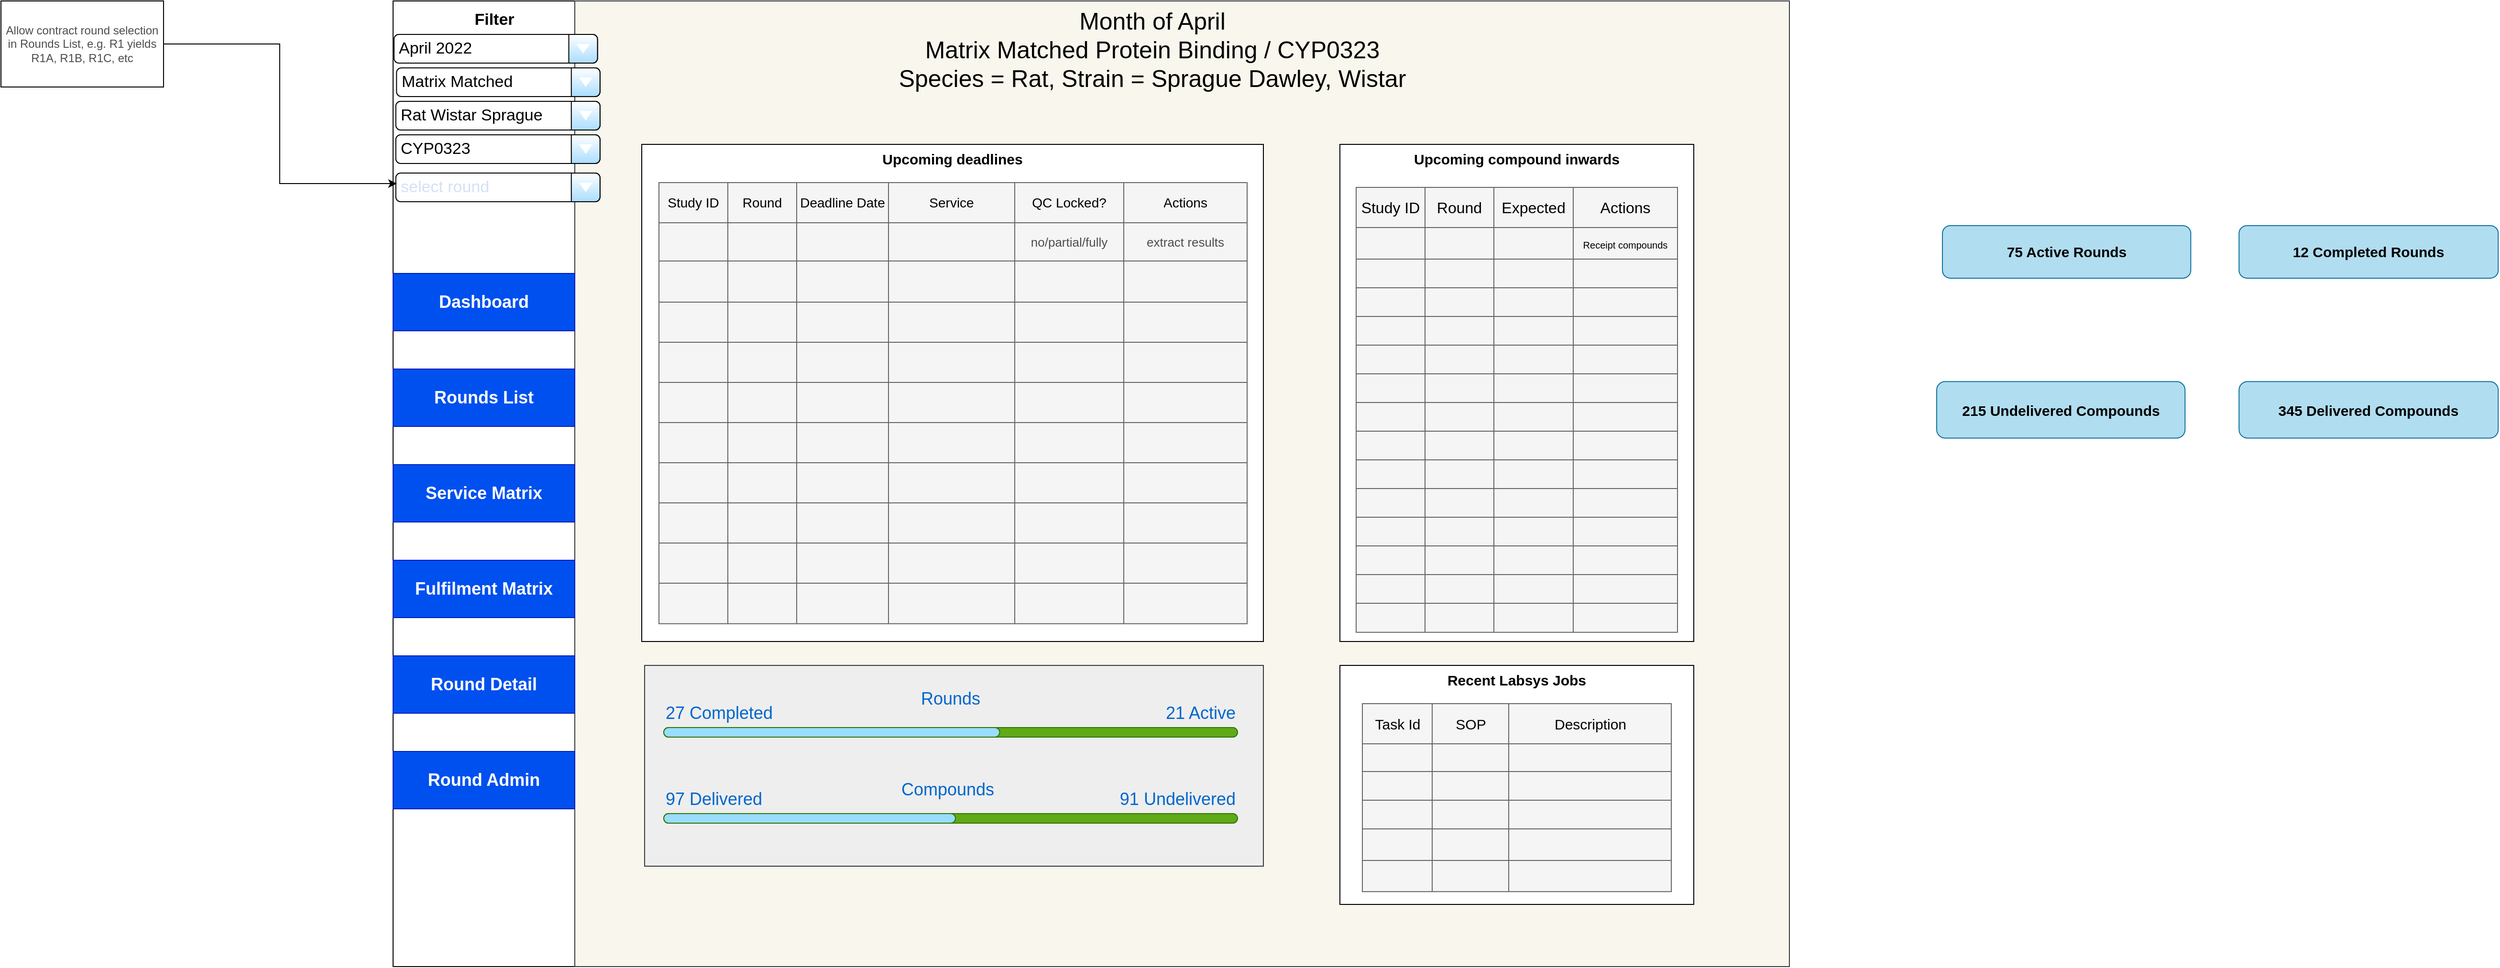 <mxfile version="18.0.2" type="github">
  <diagram id="inhpslFRgeZznWk5Xytv" name="Page-1">
    <mxGraphModel dx="3769" dy="1162" grid="1" gridSize="10" guides="1" tooltips="1" connect="1" arrows="1" fold="1" page="1" pageScale="1" pageWidth="827" pageHeight="1169" math="0" shadow="0">
      <root>
        <mxCell id="0" />
        <mxCell id="1" parent="0" />
        <mxCell id="4w_kfiBpFiU5m1Fu5KsI-4" value="" style="rounded=0;whiteSpace=wrap;html=1;movable=1;resizable=1;rotatable=1;deletable=1;editable=1;connectable=1;" vertex="1" parent="1">
          <mxGeometry x="40" y="20" width="1460" height="1010" as="geometry" />
        </mxCell>
        <mxCell id="4w_kfiBpFiU5m1Fu5KsI-5" value="" style="rounded=0;whiteSpace=wrap;html=1;fillColor=#f9f7ed;strokeColor=#36393d;movable=0;resizable=0;rotatable=0;deletable=0;editable=0;connectable=0;" vertex="1" parent="1">
          <mxGeometry x="230" y="20" width="1270" height="1010" as="geometry" />
        </mxCell>
        <mxCell id="HOcWKpLbceG71wfPBprw-25" value="Upcoming deadlines" style="rounded=0;whiteSpace=wrap;html=1;labelBackgroundColor=none;fontSize=15;verticalAlign=top;fontStyle=1" parent="1" vertex="1">
          <mxGeometry x="300" y="170" width="650" height="520" as="geometry" />
        </mxCell>
        <mxCell id="HOcWKpLbceG71wfPBprw-163" value="Recent Labsys Jobs" style="rounded=0;whiteSpace=wrap;html=1;labelBackgroundColor=none;fontSize=15;verticalAlign=top;fontStyle=1;" parent="1" vertex="1">
          <mxGeometry x="1030" y="715" width="370" height="250" as="geometry" />
        </mxCell>
        <mxCell id="HOcWKpLbceG71wfPBprw-164" value="" style="shape=table;html=1;whiteSpace=wrap;startSize=0;container=1;collapsible=0;childLayout=tableLayout;rounded=0;labelBackgroundColor=none;fontSize=12;labelBorderColor=none;shadow=0;swimlaneLine=0;sketch=0;fillColor=#f5f5f5;fontColor=#333333;strokeColor=#666666;" parent="1" vertex="1">
          <mxGeometry x="1053.5" y="755" width="323" height="196.62" as="geometry" />
        </mxCell>
        <mxCell id="HOcWKpLbceG71wfPBprw-165" value="" style="shape=tableRow;horizontal=0;startSize=0;swimlaneHead=0;swimlaneBody=0;top=0;left=0;bottom=0;right=0;collapsible=0;dropTarget=0;fillColor=none;points=[[0,0.5],[1,0.5]];portConstraint=eastwest;rounded=0;labelBackgroundColor=none;fontSize=15;fontColor=#FFFFFF;" parent="HOcWKpLbceG71wfPBprw-164" vertex="1">
          <mxGeometry width="323" height="42" as="geometry" />
        </mxCell>
        <mxCell id="HOcWKpLbceG71wfPBprw-166" value="&lt;font color=&quot;#000000&quot; style=&quot;font-size: 15px;&quot;&gt;Task Id&lt;/font&gt;" style="shape=partialRectangle;html=1;whiteSpace=wrap;connectable=0;fillColor=none;top=0;left=0;bottom=0;right=0;overflow=hidden;rounded=0;labelBackgroundColor=none;fontSize=15;fontColor=#FFFFFF;" parent="HOcWKpLbceG71wfPBprw-165" vertex="1">
          <mxGeometry width="73" height="42" as="geometry">
            <mxRectangle width="73" height="42" as="alternateBounds" />
          </mxGeometry>
        </mxCell>
        <mxCell id="HOcWKpLbceG71wfPBprw-167" value="&lt;font color=&quot;#000000&quot; style=&quot;font-size: 15px;&quot;&gt;&lt;span style=&quot;font-size: 15px;&quot;&gt;SOP&lt;/span&gt;&lt;/font&gt;" style="shape=partialRectangle;html=1;whiteSpace=wrap;connectable=0;fillColor=none;top=0;left=0;bottom=0;right=0;overflow=hidden;rounded=0;labelBackgroundColor=none;fontSize=15;fontColor=#FFFFFF;" parent="HOcWKpLbceG71wfPBprw-165" vertex="1">
          <mxGeometry x="73" width="80" height="42" as="geometry">
            <mxRectangle width="80" height="42" as="alternateBounds" />
          </mxGeometry>
        </mxCell>
        <mxCell id="HOcWKpLbceG71wfPBprw-169" value="&lt;font color=&quot;#000000&quot; style=&quot;font-size: 15px;&quot;&gt;&lt;span style=&quot;font-size: 15px;&quot;&gt;Description&lt;/span&gt;&lt;/font&gt;" style="shape=partialRectangle;html=1;whiteSpace=wrap;connectable=0;fillColor=none;top=0;left=0;bottom=0;right=0;overflow=hidden;rounded=0;labelBackgroundColor=none;fontSize=15;fontColor=#FFFFFF;" parent="HOcWKpLbceG71wfPBprw-165" vertex="1">
          <mxGeometry x="153" width="170" height="42" as="geometry">
            <mxRectangle width="170" height="42" as="alternateBounds" />
          </mxGeometry>
        </mxCell>
        <mxCell id="HOcWKpLbceG71wfPBprw-170" value="" style="shape=tableRow;horizontal=0;startSize=0;swimlaneHead=0;swimlaneBody=0;top=0;left=0;bottom=0;right=0;collapsible=0;dropTarget=0;fillColor=none;points=[[0,0.5],[1,0.5]];portConstraint=eastwest;rounded=0;labelBackgroundColor=none;fontSize=15;fontColor=#FFFFFF;" parent="HOcWKpLbceG71wfPBprw-164" vertex="1">
          <mxGeometry y="42" width="323" height="29" as="geometry" />
        </mxCell>
        <mxCell id="HOcWKpLbceG71wfPBprw-171" value="" style="shape=partialRectangle;html=1;whiteSpace=wrap;connectable=0;fillColor=none;top=0;left=0;bottom=0;right=0;overflow=hidden;rounded=0;labelBackgroundColor=none;fontSize=15;fontColor=#FFFFFF;" parent="HOcWKpLbceG71wfPBprw-170" vertex="1">
          <mxGeometry width="73" height="29" as="geometry">
            <mxRectangle width="73" height="29" as="alternateBounds" />
          </mxGeometry>
        </mxCell>
        <mxCell id="HOcWKpLbceG71wfPBprw-172" value="" style="shape=partialRectangle;html=1;whiteSpace=wrap;connectable=0;fillColor=none;top=0;left=0;bottom=0;right=0;overflow=hidden;rounded=0;labelBackgroundColor=none;fontSize=15;fontColor=#FFFFFF;" parent="HOcWKpLbceG71wfPBprw-170" vertex="1">
          <mxGeometry x="73" width="80" height="29" as="geometry">
            <mxRectangle width="80" height="29" as="alternateBounds" />
          </mxGeometry>
        </mxCell>
        <mxCell id="HOcWKpLbceG71wfPBprw-174" style="shape=partialRectangle;html=1;whiteSpace=wrap;connectable=0;fillColor=none;top=0;left=0;bottom=0;right=0;overflow=hidden;rounded=0;labelBackgroundColor=none;fontSize=15;fontColor=#FFFFFF;" parent="HOcWKpLbceG71wfPBprw-170" vertex="1">
          <mxGeometry x="153" width="170" height="29" as="geometry">
            <mxRectangle width="170" height="29" as="alternateBounds" />
          </mxGeometry>
        </mxCell>
        <mxCell id="HOcWKpLbceG71wfPBprw-175" value="" style="shape=tableRow;horizontal=0;startSize=0;swimlaneHead=0;swimlaneBody=0;top=0;left=0;bottom=0;right=0;collapsible=0;dropTarget=0;fillColor=none;points=[[0,0.5],[1,0.5]];portConstraint=eastwest;rounded=0;labelBackgroundColor=none;fontSize=15;fontColor=#FFFFFF;" parent="HOcWKpLbceG71wfPBprw-164" vertex="1">
          <mxGeometry y="71" width="323" height="30" as="geometry" />
        </mxCell>
        <mxCell id="HOcWKpLbceG71wfPBprw-176" value="" style="shape=partialRectangle;html=1;whiteSpace=wrap;connectable=0;fillColor=none;top=0;left=0;bottom=0;right=0;overflow=hidden;rounded=0;labelBackgroundColor=none;fontSize=15;fontColor=#FFFFFF;" parent="HOcWKpLbceG71wfPBprw-175" vertex="1">
          <mxGeometry width="73" height="30" as="geometry">
            <mxRectangle width="73" height="30" as="alternateBounds" />
          </mxGeometry>
        </mxCell>
        <mxCell id="HOcWKpLbceG71wfPBprw-177" value="" style="shape=partialRectangle;html=1;whiteSpace=wrap;connectable=0;fillColor=none;top=0;left=0;bottom=0;right=0;overflow=hidden;rounded=0;labelBackgroundColor=none;fontSize=15;fontColor=#FFFFFF;" parent="HOcWKpLbceG71wfPBprw-175" vertex="1">
          <mxGeometry x="73" width="80" height="30" as="geometry">
            <mxRectangle width="80" height="30" as="alternateBounds" />
          </mxGeometry>
        </mxCell>
        <mxCell id="HOcWKpLbceG71wfPBprw-179" style="shape=partialRectangle;html=1;whiteSpace=wrap;connectable=0;fillColor=none;top=0;left=0;bottom=0;right=0;overflow=hidden;rounded=0;labelBackgroundColor=none;fontSize=15;fontColor=#FFFFFF;" parent="HOcWKpLbceG71wfPBprw-175" vertex="1">
          <mxGeometry x="153" width="170" height="30" as="geometry">
            <mxRectangle width="170" height="30" as="alternateBounds" />
          </mxGeometry>
        </mxCell>
        <mxCell id="HOcWKpLbceG71wfPBprw-180" value="" style="shape=tableRow;horizontal=0;startSize=0;swimlaneHead=0;swimlaneBody=0;top=0;left=0;bottom=0;right=0;collapsible=0;dropTarget=0;fillColor=none;points=[[0,0.5],[1,0.5]];portConstraint=eastwest;rounded=0;labelBackgroundColor=none;fontSize=15;fontColor=#FFFFFF;" parent="HOcWKpLbceG71wfPBprw-164" vertex="1">
          <mxGeometry y="101" width="323" height="30" as="geometry" />
        </mxCell>
        <mxCell id="HOcWKpLbceG71wfPBprw-181" value="" style="shape=partialRectangle;html=1;whiteSpace=wrap;connectable=0;fillColor=none;top=0;left=0;bottom=0;right=0;overflow=hidden;rounded=0;labelBackgroundColor=none;fontSize=15;fontColor=#FFFFFF;" parent="HOcWKpLbceG71wfPBprw-180" vertex="1">
          <mxGeometry width="73" height="30" as="geometry">
            <mxRectangle width="73" height="30" as="alternateBounds" />
          </mxGeometry>
        </mxCell>
        <mxCell id="HOcWKpLbceG71wfPBprw-182" value="" style="shape=partialRectangle;html=1;whiteSpace=wrap;connectable=0;fillColor=none;top=0;left=0;bottom=0;right=0;overflow=hidden;rounded=0;labelBackgroundColor=none;fontSize=15;fontColor=#FFFFFF;" parent="HOcWKpLbceG71wfPBprw-180" vertex="1">
          <mxGeometry x="73" width="80" height="30" as="geometry">
            <mxRectangle width="80" height="30" as="alternateBounds" />
          </mxGeometry>
        </mxCell>
        <mxCell id="HOcWKpLbceG71wfPBprw-184" style="shape=partialRectangle;html=1;whiteSpace=wrap;connectable=0;fillColor=none;top=0;left=0;bottom=0;right=0;overflow=hidden;pointerEvents=1;rounded=0;labelBackgroundColor=none;fontSize=15;fontColor=#FFFFFF;" parent="HOcWKpLbceG71wfPBprw-180" vertex="1">
          <mxGeometry x="153" width="170" height="30" as="geometry">
            <mxRectangle width="170" height="30" as="alternateBounds" />
          </mxGeometry>
        </mxCell>
        <mxCell id="HOcWKpLbceG71wfPBprw-185" value="" style="shape=tableRow;horizontal=0;startSize=0;swimlaneHead=0;swimlaneBody=0;top=0;left=0;bottom=0;right=0;collapsible=0;dropTarget=0;fillColor=none;points=[[0,0.5],[1,0.5]];portConstraint=eastwest;rounded=0;labelBackgroundColor=none;fontSize=15;fontColor=#FFFFFF;" parent="HOcWKpLbceG71wfPBprw-164" vertex="1">
          <mxGeometry y="131" width="323" height="33" as="geometry" />
        </mxCell>
        <mxCell id="HOcWKpLbceG71wfPBprw-186" value="" style="shape=partialRectangle;html=1;whiteSpace=wrap;connectable=0;fillColor=none;top=0;left=0;bottom=0;right=0;overflow=hidden;rounded=0;labelBackgroundColor=none;fontSize=15;fontColor=#FFFFFF;" parent="HOcWKpLbceG71wfPBprw-185" vertex="1">
          <mxGeometry width="73" height="33" as="geometry">
            <mxRectangle width="73" height="33" as="alternateBounds" />
          </mxGeometry>
        </mxCell>
        <mxCell id="HOcWKpLbceG71wfPBprw-187" value="" style="shape=partialRectangle;html=1;whiteSpace=wrap;connectable=0;fillColor=none;top=0;left=0;bottom=0;right=0;overflow=hidden;rounded=0;labelBackgroundColor=none;fontSize=15;fontColor=#FFFFFF;" parent="HOcWKpLbceG71wfPBprw-185" vertex="1">
          <mxGeometry x="73" width="80" height="33" as="geometry">
            <mxRectangle width="80" height="33" as="alternateBounds" />
          </mxGeometry>
        </mxCell>
        <mxCell id="HOcWKpLbceG71wfPBprw-189" style="shape=partialRectangle;html=1;whiteSpace=wrap;connectable=0;fillColor=none;top=0;left=0;bottom=0;right=0;overflow=hidden;pointerEvents=1;rounded=0;labelBackgroundColor=none;fontSize=15;fontColor=#FFFFFF;" parent="HOcWKpLbceG71wfPBprw-185" vertex="1">
          <mxGeometry x="153" width="170" height="33" as="geometry">
            <mxRectangle width="170" height="33" as="alternateBounds" />
          </mxGeometry>
        </mxCell>
        <mxCell id="4w_kfiBpFiU5m1Fu5KsI-48" style="shape=tableRow;horizontal=0;startSize=0;swimlaneHead=0;swimlaneBody=0;top=0;left=0;bottom=0;right=0;collapsible=0;dropTarget=0;fillColor=none;points=[[0,0.5],[1,0.5]];portConstraint=eastwest;rounded=0;labelBackgroundColor=none;fontSize=15;fontColor=#FFFFFF;" vertex="1" parent="HOcWKpLbceG71wfPBprw-164">
          <mxGeometry y="164" width="323" height="33" as="geometry" />
        </mxCell>
        <mxCell id="4w_kfiBpFiU5m1Fu5KsI-49" style="shape=partialRectangle;html=1;whiteSpace=wrap;connectable=0;fillColor=none;top=0;left=0;bottom=0;right=0;overflow=hidden;rounded=0;labelBackgroundColor=none;fontSize=15;fontColor=#FFFFFF;" vertex="1" parent="4w_kfiBpFiU5m1Fu5KsI-48">
          <mxGeometry width="73" height="33" as="geometry">
            <mxRectangle width="73" height="33" as="alternateBounds" />
          </mxGeometry>
        </mxCell>
        <mxCell id="4w_kfiBpFiU5m1Fu5KsI-50" style="shape=partialRectangle;html=1;whiteSpace=wrap;connectable=0;fillColor=none;top=0;left=0;bottom=0;right=0;overflow=hidden;rounded=0;labelBackgroundColor=none;fontSize=15;fontColor=#FFFFFF;" vertex="1" parent="4w_kfiBpFiU5m1Fu5KsI-48">
          <mxGeometry x="73" width="80" height="33" as="geometry">
            <mxRectangle width="80" height="33" as="alternateBounds" />
          </mxGeometry>
        </mxCell>
        <mxCell id="4w_kfiBpFiU5m1Fu5KsI-51" style="shape=partialRectangle;html=1;whiteSpace=wrap;connectable=0;fillColor=none;top=0;left=0;bottom=0;right=0;overflow=hidden;pointerEvents=1;rounded=0;labelBackgroundColor=none;fontSize=15;fontColor=#FFFFFF;" vertex="1" parent="4w_kfiBpFiU5m1Fu5KsI-48">
          <mxGeometry x="153" width="170" height="33" as="geometry">
            <mxRectangle width="170" height="33" as="alternateBounds" />
          </mxGeometry>
        </mxCell>
        <mxCell id="HOcWKpLbceG71wfPBprw-197" value="Upcoming compound inwards" style="rounded=0;whiteSpace=wrap;html=1;labelBackgroundColor=none;fontSize=15;verticalAlign=top;fontStyle=1" parent="1" vertex="1">
          <mxGeometry x="1030" y="170" width="370" height="520" as="geometry" />
        </mxCell>
        <mxCell id="HOcWKpLbceG71wfPBprw-199" value="" style="shape=table;html=1;whiteSpace=wrap;startSize=0;container=1;collapsible=0;childLayout=tableLayout;rounded=0;labelBackgroundColor=none;fontSize=12;labelBorderColor=none;shadow=0;swimlaneLine=0;sketch=0;fillColor=#f5f5f5;fontColor=#333333;strokeColor=#666666;" parent="1" vertex="1">
          <mxGeometry x="1047" y="214.995" width="336" height="465.395" as="geometry" />
        </mxCell>
        <mxCell id="HOcWKpLbceG71wfPBprw-200" value="" style="shape=tableRow;horizontal=0;startSize=0;swimlaneHead=0;swimlaneBody=0;top=0;left=0;bottom=0;right=0;collapsible=0;dropTarget=0;fillColor=none;points=[[0,0.5],[1,0.5]];portConstraint=eastwest;rounded=0;labelBackgroundColor=none;fontSize=15;fontColor=#FFFFFF;" parent="HOcWKpLbceG71wfPBprw-199" vertex="1">
          <mxGeometry width="336" height="42" as="geometry" />
        </mxCell>
        <mxCell id="HOcWKpLbceG71wfPBprw-201" value="&lt;font color=&quot;#000000&quot; style=&quot;font-size: 16px;&quot;&gt;Study ID&lt;/font&gt;" style="shape=partialRectangle;html=1;whiteSpace=wrap;connectable=0;fillColor=none;top=0;left=0;bottom=0;right=0;overflow=hidden;rounded=0;labelBackgroundColor=none;fontSize=16;fontColor=#FFFFFF;" parent="HOcWKpLbceG71wfPBprw-200" vertex="1">
          <mxGeometry width="72" height="42" as="geometry">
            <mxRectangle width="72" height="42" as="alternateBounds" />
          </mxGeometry>
        </mxCell>
        <mxCell id="HOcWKpLbceG71wfPBprw-202" value="&lt;font color=&quot;#000000&quot; style=&quot;font-size: 16px;&quot;&gt;&lt;span style=&quot;font-size: 16px;&quot;&gt;Round&lt;/span&gt;&lt;/font&gt;" style="shape=partialRectangle;html=1;whiteSpace=wrap;connectable=0;fillColor=none;top=0;left=0;bottom=0;right=0;overflow=hidden;rounded=0;labelBackgroundColor=none;fontSize=16;fontColor=#FFFFFF;" parent="HOcWKpLbceG71wfPBprw-200" vertex="1">
          <mxGeometry x="72" width="72" height="42" as="geometry">
            <mxRectangle width="72" height="42" as="alternateBounds" />
          </mxGeometry>
        </mxCell>
        <mxCell id="HOcWKpLbceG71wfPBprw-203" value="&lt;font color=&quot;#000000&quot; style=&quot;font-size: 16px;&quot;&gt;&lt;span style=&quot;font-size: 16px;&quot;&gt;Expected&lt;/span&gt;&lt;/font&gt;" style="shape=partialRectangle;html=1;whiteSpace=wrap;connectable=0;fillColor=none;top=0;left=0;bottom=0;right=0;overflow=hidden;rounded=0;labelBackgroundColor=none;fontSize=16;fontColor=#FFFFFF;" parent="HOcWKpLbceG71wfPBprw-200" vertex="1">
          <mxGeometry x="144" width="83" height="42" as="geometry">
            <mxRectangle width="83" height="42" as="alternateBounds" />
          </mxGeometry>
        </mxCell>
        <mxCell id="HOcWKpLbceG71wfPBprw-204" value="&lt;font color=&quot;#000000&quot; style=&quot;font-size: 16px;&quot;&gt;&lt;span style=&quot;font-size: 16px;&quot;&gt;Actions&lt;/span&gt;&lt;/font&gt;" style="shape=partialRectangle;html=1;whiteSpace=wrap;connectable=0;fillColor=none;top=0;left=0;bottom=0;right=0;overflow=hidden;rounded=0;labelBackgroundColor=none;fontSize=16;fontColor=#FFFFFF;" parent="HOcWKpLbceG71wfPBprw-200" vertex="1">
          <mxGeometry x="227" width="109" height="42" as="geometry">
            <mxRectangle width="109" height="42" as="alternateBounds" />
          </mxGeometry>
        </mxCell>
        <mxCell id="HOcWKpLbceG71wfPBprw-205" value="" style="shape=tableRow;horizontal=0;startSize=0;swimlaneHead=0;swimlaneBody=0;top=0;left=0;bottom=0;right=0;collapsible=0;dropTarget=0;fillColor=none;points=[[0,0.5],[1,0.5]];portConstraint=eastwest;rounded=0;labelBackgroundColor=none;fontSize=15;fontColor=#FFFFFF;" parent="HOcWKpLbceG71wfPBprw-199" vertex="1">
          <mxGeometry y="42" width="336" height="33" as="geometry" />
        </mxCell>
        <mxCell id="HOcWKpLbceG71wfPBprw-206" value="" style="shape=partialRectangle;html=1;whiteSpace=wrap;connectable=0;fillColor=none;top=0;left=0;bottom=0;right=0;overflow=hidden;rounded=0;labelBackgroundColor=none;fontSize=15;fontColor=#FFFFFF;" parent="HOcWKpLbceG71wfPBprw-205" vertex="1">
          <mxGeometry width="72" height="33" as="geometry">
            <mxRectangle width="72" height="33" as="alternateBounds" />
          </mxGeometry>
        </mxCell>
        <mxCell id="HOcWKpLbceG71wfPBprw-207" value="" style="shape=partialRectangle;html=1;whiteSpace=wrap;connectable=0;fillColor=none;top=0;left=0;bottom=0;right=0;overflow=hidden;rounded=0;labelBackgroundColor=none;fontSize=15;fontColor=#FFFFFF;" parent="HOcWKpLbceG71wfPBprw-205" vertex="1">
          <mxGeometry x="72" width="72" height="33" as="geometry">
            <mxRectangle width="72" height="33" as="alternateBounds" />
          </mxGeometry>
        </mxCell>
        <mxCell id="HOcWKpLbceG71wfPBprw-208" value="" style="shape=partialRectangle;html=1;whiteSpace=wrap;connectable=0;fillColor=none;top=0;left=0;bottom=0;right=0;overflow=hidden;rounded=0;labelBackgroundColor=none;fontSize=15;fontColor=#FFFFFF;" parent="HOcWKpLbceG71wfPBprw-205" vertex="1">
          <mxGeometry x="144" width="83" height="33" as="geometry">
            <mxRectangle width="83" height="33" as="alternateBounds" />
          </mxGeometry>
        </mxCell>
        <mxCell id="HOcWKpLbceG71wfPBprw-209" value="&lt;font color=&quot;#000000&quot;&gt;&lt;span style=&quot;font-size: 10px;&quot;&gt;Receipt compounds&lt;/span&gt;&lt;/font&gt;" style="shape=partialRectangle;html=1;whiteSpace=wrap;connectable=0;fillColor=none;top=0;left=0;bottom=0;right=0;overflow=hidden;rounded=0;labelBackgroundColor=none;fontSize=15;fontColor=#FFFFFF;" parent="HOcWKpLbceG71wfPBprw-205" vertex="1">
          <mxGeometry x="227" width="109" height="33" as="geometry">
            <mxRectangle width="109" height="33" as="alternateBounds" />
          </mxGeometry>
        </mxCell>
        <mxCell id="HOcWKpLbceG71wfPBprw-210" value="" style="shape=tableRow;horizontal=0;startSize=0;swimlaneHead=0;swimlaneBody=0;top=0;left=0;bottom=0;right=0;collapsible=0;dropTarget=0;fillColor=none;points=[[0,0.5],[1,0.5]];portConstraint=eastwest;rounded=0;labelBackgroundColor=none;fontSize=15;fontColor=#FFFFFF;" parent="HOcWKpLbceG71wfPBprw-199" vertex="1">
          <mxGeometry y="75" width="336" height="30" as="geometry" />
        </mxCell>
        <mxCell id="HOcWKpLbceG71wfPBprw-211" value="" style="shape=partialRectangle;html=1;whiteSpace=wrap;connectable=0;fillColor=none;top=0;left=0;bottom=0;right=0;overflow=hidden;rounded=0;labelBackgroundColor=none;fontSize=15;fontColor=#FFFFFF;" parent="HOcWKpLbceG71wfPBprw-210" vertex="1">
          <mxGeometry width="72" height="30" as="geometry">
            <mxRectangle width="72" height="30" as="alternateBounds" />
          </mxGeometry>
        </mxCell>
        <mxCell id="HOcWKpLbceG71wfPBprw-212" value="" style="shape=partialRectangle;html=1;whiteSpace=wrap;connectable=0;fillColor=none;top=0;left=0;bottom=0;right=0;overflow=hidden;rounded=0;labelBackgroundColor=none;fontSize=15;fontColor=#FFFFFF;" parent="HOcWKpLbceG71wfPBprw-210" vertex="1">
          <mxGeometry x="72" width="72" height="30" as="geometry">
            <mxRectangle width="72" height="30" as="alternateBounds" />
          </mxGeometry>
        </mxCell>
        <mxCell id="HOcWKpLbceG71wfPBprw-213" value="" style="shape=partialRectangle;html=1;whiteSpace=wrap;connectable=0;fillColor=none;top=0;left=0;bottom=0;right=0;overflow=hidden;rounded=0;labelBackgroundColor=none;fontSize=15;fontColor=#FFFFFF;" parent="HOcWKpLbceG71wfPBprw-210" vertex="1">
          <mxGeometry x="144" width="83" height="30" as="geometry">
            <mxRectangle width="83" height="30" as="alternateBounds" />
          </mxGeometry>
        </mxCell>
        <mxCell id="HOcWKpLbceG71wfPBprw-214" style="shape=partialRectangle;html=1;whiteSpace=wrap;connectable=0;fillColor=none;top=0;left=0;bottom=0;right=0;overflow=hidden;rounded=0;labelBackgroundColor=none;fontSize=15;fontColor=#FFFFFF;" parent="HOcWKpLbceG71wfPBprw-210" vertex="1">
          <mxGeometry x="227" width="109" height="30" as="geometry">
            <mxRectangle width="109" height="30" as="alternateBounds" />
          </mxGeometry>
        </mxCell>
        <mxCell id="HOcWKpLbceG71wfPBprw-215" value="" style="shape=tableRow;horizontal=0;startSize=0;swimlaneHead=0;swimlaneBody=0;top=0;left=0;bottom=0;right=0;collapsible=0;dropTarget=0;fillColor=none;points=[[0,0.5],[1,0.5]];portConstraint=eastwest;rounded=0;labelBackgroundColor=none;fontSize=15;fontColor=#FFFFFF;" parent="HOcWKpLbceG71wfPBprw-199" vertex="1">
          <mxGeometry y="105" width="336" height="30" as="geometry" />
        </mxCell>
        <mxCell id="HOcWKpLbceG71wfPBprw-216" value="" style="shape=partialRectangle;html=1;whiteSpace=wrap;connectable=0;fillColor=none;top=0;left=0;bottom=0;right=0;overflow=hidden;rounded=0;labelBackgroundColor=none;fontSize=15;fontColor=#FFFFFF;" parent="HOcWKpLbceG71wfPBprw-215" vertex="1">
          <mxGeometry width="72" height="30" as="geometry">
            <mxRectangle width="72" height="30" as="alternateBounds" />
          </mxGeometry>
        </mxCell>
        <mxCell id="HOcWKpLbceG71wfPBprw-217" value="" style="shape=partialRectangle;html=1;whiteSpace=wrap;connectable=0;fillColor=none;top=0;left=0;bottom=0;right=0;overflow=hidden;rounded=0;labelBackgroundColor=none;fontSize=15;fontColor=#FFFFFF;" parent="HOcWKpLbceG71wfPBprw-215" vertex="1">
          <mxGeometry x="72" width="72" height="30" as="geometry">
            <mxRectangle width="72" height="30" as="alternateBounds" />
          </mxGeometry>
        </mxCell>
        <mxCell id="HOcWKpLbceG71wfPBprw-218" value="" style="shape=partialRectangle;html=1;whiteSpace=wrap;connectable=0;fillColor=none;top=0;left=0;bottom=0;right=0;overflow=hidden;pointerEvents=1;rounded=0;labelBackgroundColor=none;fontSize=15;fontColor=#FFFFFF;" parent="HOcWKpLbceG71wfPBprw-215" vertex="1">
          <mxGeometry x="144" width="83" height="30" as="geometry">
            <mxRectangle width="83" height="30" as="alternateBounds" />
          </mxGeometry>
        </mxCell>
        <mxCell id="HOcWKpLbceG71wfPBprw-219" style="shape=partialRectangle;html=1;whiteSpace=wrap;connectable=0;fillColor=none;top=0;left=0;bottom=0;right=0;overflow=hidden;pointerEvents=1;rounded=0;labelBackgroundColor=none;fontSize=15;fontColor=#FFFFFF;" parent="HOcWKpLbceG71wfPBprw-215" vertex="1">
          <mxGeometry x="227" width="109" height="30" as="geometry">
            <mxRectangle width="109" height="30" as="alternateBounds" />
          </mxGeometry>
        </mxCell>
        <mxCell id="HOcWKpLbceG71wfPBprw-220" value="" style="shape=tableRow;horizontal=0;startSize=0;swimlaneHead=0;swimlaneBody=0;top=0;left=0;bottom=0;right=0;collapsible=0;dropTarget=0;fillColor=none;points=[[0,0.5],[1,0.5]];portConstraint=eastwest;rounded=0;labelBackgroundColor=none;fontSize=15;fontColor=#FFFFFF;" parent="HOcWKpLbceG71wfPBprw-199" vertex="1">
          <mxGeometry y="135" width="336" height="30" as="geometry" />
        </mxCell>
        <mxCell id="HOcWKpLbceG71wfPBprw-221" value="" style="shape=partialRectangle;html=1;whiteSpace=wrap;connectable=0;fillColor=none;top=0;left=0;bottom=0;right=0;overflow=hidden;rounded=0;labelBackgroundColor=none;fontSize=15;fontColor=#FFFFFF;" parent="HOcWKpLbceG71wfPBprw-220" vertex="1">
          <mxGeometry width="72" height="30" as="geometry">
            <mxRectangle width="72" height="30" as="alternateBounds" />
          </mxGeometry>
        </mxCell>
        <mxCell id="HOcWKpLbceG71wfPBprw-222" value="" style="shape=partialRectangle;html=1;whiteSpace=wrap;connectable=0;fillColor=none;top=0;left=0;bottom=0;right=0;overflow=hidden;rounded=0;labelBackgroundColor=none;fontSize=15;fontColor=#FFFFFF;" parent="HOcWKpLbceG71wfPBprw-220" vertex="1">
          <mxGeometry x="72" width="72" height="30" as="geometry">
            <mxRectangle width="72" height="30" as="alternateBounds" />
          </mxGeometry>
        </mxCell>
        <mxCell id="HOcWKpLbceG71wfPBprw-223" value="" style="shape=partialRectangle;html=1;whiteSpace=wrap;connectable=0;fillColor=none;top=0;left=0;bottom=0;right=0;overflow=hidden;pointerEvents=1;rounded=0;labelBackgroundColor=none;fontSize=15;fontColor=#FFFFFF;" parent="HOcWKpLbceG71wfPBprw-220" vertex="1">
          <mxGeometry x="144" width="83" height="30" as="geometry">
            <mxRectangle width="83" height="30" as="alternateBounds" />
          </mxGeometry>
        </mxCell>
        <mxCell id="HOcWKpLbceG71wfPBprw-224" style="shape=partialRectangle;html=1;whiteSpace=wrap;connectable=0;fillColor=none;top=0;left=0;bottom=0;right=0;overflow=hidden;pointerEvents=1;rounded=0;labelBackgroundColor=none;fontSize=15;fontColor=#FFFFFF;" parent="HOcWKpLbceG71wfPBprw-220" vertex="1">
          <mxGeometry x="227" width="109" height="30" as="geometry">
            <mxRectangle width="109" height="30" as="alternateBounds" />
          </mxGeometry>
        </mxCell>
        <mxCell id="4w_kfiBpFiU5m1Fu5KsI-52" style="shape=tableRow;horizontal=0;startSize=0;swimlaneHead=0;swimlaneBody=0;top=0;left=0;bottom=0;right=0;collapsible=0;dropTarget=0;fillColor=none;points=[[0,0.5],[1,0.5]];portConstraint=eastwest;rounded=0;labelBackgroundColor=none;fontSize=15;fontColor=#FFFFFF;" vertex="1" parent="HOcWKpLbceG71wfPBprw-199">
          <mxGeometry y="165" width="336" height="30" as="geometry" />
        </mxCell>
        <mxCell id="4w_kfiBpFiU5m1Fu5KsI-53" style="shape=partialRectangle;html=1;whiteSpace=wrap;connectable=0;fillColor=none;top=0;left=0;bottom=0;right=0;overflow=hidden;rounded=0;labelBackgroundColor=none;fontSize=15;fontColor=#FFFFFF;" vertex="1" parent="4w_kfiBpFiU5m1Fu5KsI-52">
          <mxGeometry width="72" height="30" as="geometry">
            <mxRectangle width="72" height="30" as="alternateBounds" />
          </mxGeometry>
        </mxCell>
        <mxCell id="4w_kfiBpFiU5m1Fu5KsI-54" style="shape=partialRectangle;html=1;whiteSpace=wrap;connectable=0;fillColor=none;top=0;left=0;bottom=0;right=0;overflow=hidden;rounded=0;labelBackgroundColor=none;fontSize=15;fontColor=#FFFFFF;" vertex="1" parent="4w_kfiBpFiU5m1Fu5KsI-52">
          <mxGeometry x="72" width="72" height="30" as="geometry">
            <mxRectangle width="72" height="30" as="alternateBounds" />
          </mxGeometry>
        </mxCell>
        <mxCell id="4w_kfiBpFiU5m1Fu5KsI-55" style="shape=partialRectangle;html=1;whiteSpace=wrap;connectable=0;fillColor=none;top=0;left=0;bottom=0;right=0;overflow=hidden;pointerEvents=1;rounded=0;labelBackgroundColor=none;fontSize=15;fontColor=#FFFFFF;" vertex="1" parent="4w_kfiBpFiU5m1Fu5KsI-52">
          <mxGeometry x="144" width="83" height="30" as="geometry">
            <mxRectangle width="83" height="30" as="alternateBounds" />
          </mxGeometry>
        </mxCell>
        <mxCell id="4w_kfiBpFiU5m1Fu5KsI-56" style="shape=partialRectangle;html=1;whiteSpace=wrap;connectable=0;fillColor=none;top=0;left=0;bottom=0;right=0;overflow=hidden;pointerEvents=1;rounded=0;labelBackgroundColor=none;fontSize=15;fontColor=#FFFFFF;" vertex="1" parent="4w_kfiBpFiU5m1Fu5KsI-52">
          <mxGeometry x="227" width="109" height="30" as="geometry">
            <mxRectangle width="109" height="30" as="alternateBounds" />
          </mxGeometry>
        </mxCell>
        <mxCell id="4w_kfiBpFiU5m1Fu5KsI-57" style="shape=tableRow;horizontal=0;startSize=0;swimlaneHead=0;swimlaneBody=0;top=0;left=0;bottom=0;right=0;collapsible=0;dropTarget=0;fillColor=none;points=[[0,0.5],[1,0.5]];portConstraint=eastwest;rounded=0;labelBackgroundColor=none;fontSize=15;fontColor=#FFFFFF;" vertex="1" parent="HOcWKpLbceG71wfPBprw-199">
          <mxGeometry y="195" width="336" height="30" as="geometry" />
        </mxCell>
        <mxCell id="4w_kfiBpFiU5m1Fu5KsI-58" style="shape=partialRectangle;html=1;whiteSpace=wrap;connectable=0;fillColor=none;top=0;left=0;bottom=0;right=0;overflow=hidden;rounded=0;labelBackgroundColor=none;fontSize=15;fontColor=#FFFFFF;" vertex="1" parent="4w_kfiBpFiU5m1Fu5KsI-57">
          <mxGeometry width="72" height="30" as="geometry">
            <mxRectangle width="72" height="30" as="alternateBounds" />
          </mxGeometry>
        </mxCell>
        <mxCell id="4w_kfiBpFiU5m1Fu5KsI-59" style="shape=partialRectangle;html=1;whiteSpace=wrap;connectable=0;fillColor=none;top=0;left=0;bottom=0;right=0;overflow=hidden;rounded=0;labelBackgroundColor=none;fontSize=15;fontColor=#FFFFFF;" vertex="1" parent="4w_kfiBpFiU5m1Fu5KsI-57">
          <mxGeometry x="72" width="72" height="30" as="geometry">
            <mxRectangle width="72" height="30" as="alternateBounds" />
          </mxGeometry>
        </mxCell>
        <mxCell id="4w_kfiBpFiU5m1Fu5KsI-60" style="shape=partialRectangle;html=1;whiteSpace=wrap;connectable=0;fillColor=none;top=0;left=0;bottom=0;right=0;overflow=hidden;pointerEvents=1;rounded=0;labelBackgroundColor=none;fontSize=15;fontColor=#FFFFFF;" vertex="1" parent="4w_kfiBpFiU5m1Fu5KsI-57">
          <mxGeometry x="144" width="83" height="30" as="geometry">
            <mxRectangle width="83" height="30" as="alternateBounds" />
          </mxGeometry>
        </mxCell>
        <mxCell id="4w_kfiBpFiU5m1Fu5KsI-61" style="shape=partialRectangle;html=1;whiteSpace=wrap;connectable=0;fillColor=none;top=0;left=0;bottom=0;right=0;overflow=hidden;pointerEvents=1;rounded=0;labelBackgroundColor=none;fontSize=15;fontColor=#FFFFFF;" vertex="1" parent="4w_kfiBpFiU5m1Fu5KsI-57">
          <mxGeometry x="227" width="109" height="30" as="geometry">
            <mxRectangle width="109" height="30" as="alternateBounds" />
          </mxGeometry>
        </mxCell>
        <mxCell id="4w_kfiBpFiU5m1Fu5KsI-62" style="shape=tableRow;horizontal=0;startSize=0;swimlaneHead=0;swimlaneBody=0;top=0;left=0;bottom=0;right=0;collapsible=0;dropTarget=0;fillColor=none;points=[[0,0.5],[1,0.5]];portConstraint=eastwest;rounded=0;labelBackgroundColor=none;fontSize=15;fontColor=#FFFFFF;" vertex="1" parent="HOcWKpLbceG71wfPBprw-199">
          <mxGeometry y="225" width="336" height="30" as="geometry" />
        </mxCell>
        <mxCell id="4w_kfiBpFiU5m1Fu5KsI-63" style="shape=partialRectangle;html=1;whiteSpace=wrap;connectable=0;fillColor=none;top=0;left=0;bottom=0;right=0;overflow=hidden;rounded=0;labelBackgroundColor=none;fontSize=15;fontColor=#FFFFFF;" vertex="1" parent="4w_kfiBpFiU5m1Fu5KsI-62">
          <mxGeometry width="72" height="30" as="geometry">
            <mxRectangle width="72" height="30" as="alternateBounds" />
          </mxGeometry>
        </mxCell>
        <mxCell id="4w_kfiBpFiU5m1Fu5KsI-64" style="shape=partialRectangle;html=1;whiteSpace=wrap;connectable=0;fillColor=none;top=0;left=0;bottom=0;right=0;overflow=hidden;rounded=0;labelBackgroundColor=none;fontSize=15;fontColor=#FFFFFF;" vertex="1" parent="4w_kfiBpFiU5m1Fu5KsI-62">
          <mxGeometry x="72" width="72" height="30" as="geometry">
            <mxRectangle width="72" height="30" as="alternateBounds" />
          </mxGeometry>
        </mxCell>
        <mxCell id="4w_kfiBpFiU5m1Fu5KsI-65" style="shape=partialRectangle;html=1;whiteSpace=wrap;connectable=0;fillColor=none;top=0;left=0;bottom=0;right=0;overflow=hidden;pointerEvents=1;rounded=0;labelBackgroundColor=none;fontSize=15;fontColor=#FFFFFF;" vertex="1" parent="4w_kfiBpFiU5m1Fu5KsI-62">
          <mxGeometry x="144" width="83" height="30" as="geometry">
            <mxRectangle width="83" height="30" as="alternateBounds" />
          </mxGeometry>
        </mxCell>
        <mxCell id="4w_kfiBpFiU5m1Fu5KsI-66" style="shape=partialRectangle;html=1;whiteSpace=wrap;connectable=0;fillColor=none;top=0;left=0;bottom=0;right=0;overflow=hidden;pointerEvents=1;rounded=0;labelBackgroundColor=none;fontSize=15;fontColor=#FFFFFF;" vertex="1" parent="4w_kfiBpFiU5m1Fu5KsI-62">
          <mxGeometry x="227" width="109" height="30" as="geometry">
            <mxRectangle width="109" height="30" as="alternateBounds" />
          </mxGeometry>
        </mxCell>
        <mxCell id="4w_kfiBpFiU5m1Fu5KsI-67" style="shape=tableRow;horizontal=0;startSize=0;swimlaneHead=0;swimlaneBody=0;top=0;left=0;bottom=0;right=0;collapsible=0;dropTarget=0;fillColor=none;points=[[0,0.5],[1,0.5]];portConstraint=eastwest;rounded=0;labelBackgroundColor=none;fontSize=15;fontColor=#FFFFFF;" vertex="1" parent="HOcWKpLbceG71wfPBprw-199">
          <mxGeometry y="255" width="336" height="30" as="geometry" />
        </mxCell>
        <mxCell id="4w_kfiBpFiU5m1Fu5KsI-68" style="shape=partialRectangle;html=1;whiteSpace=wrap;connectable=0;fillColor=none;top=0;left=0;bottom=0;right=0;overflow=hidden;rounded=0;labelBackgroundColor=none;fontSize=15;fontColor=#FFFFFF;" vertex="1" parent="4w_kfiBpFiU5m1Fu5KsI-67">
          <mxGeometry width="72" height="30" as="geometry">
            <mxRectangle width="72" height="30" as="alternateBounds" />
          </mxGeometry>
        </mxCell>
        <mxCell id="4w_kfiBpFiU5m1Fu5KsI-69" style="shape=partialRectangle;html=1;whiteSpace=wrap;connectable=0;fillColor=none;top=0;left=0;bottom=0;right=0;overflow=hidden;rounded=0;labelBackgroundColor=none;fontSize=15;fontColor=#FFFFFF;" vertex="1" parent="4w_kfiBpFiU5m1Fu5KsI-67">
          <mxGeometry x="72" width="72" height="30" as="geometry">
            <mxRectangle width="72" height="30" as="alternateBounds" />
          </mxGeometry>
        </mxCell>
        <mxCell id="4w_kfiBpFiU5m1Fu5KsI-70" style="shape=partialRectangle;html=1;whiteSpace=wrap;connectable=0;fillColor=none;top=0;left=0;bottom=0;right=0;overflow=hidden;pointerEvents=1;rounded=0;labelBackgroundColor=none;fontSize=15;fontColor=#FFFFFF;" vertex="1" parent="4w_kfiBpFiU5m1Fu5KsI-67">
          <mxGeometry x="144" width="83" height="30" as="geometry">
            <mxRectangle width="83" height="30" as="alternateBounds" />
          </mxGeometry>
        </mxCell>
        <mxCell id="4w_kfiBpFiU5m1Fu5KsI-71" style="shape=partialRectangle;html=1;whiteSpace=wrap;connectable=0;fillColor=none;top=0;left=0;bottom=0;right=0;overflow=hidden;pointerEvents=1;rounded=0;labelBackgroundColor=none;fontSize=15;fontColor=#FFFFFF;" vertex="1" parent="4w_kfiBpFiU5m1Fu5KsI-67">
          <mxGeometry x="227" width="109" height="30" as="geometry">
            <mxRectangle width="109" height="30" as="alternateBounds" />
          </mxGeometry>
        </mxCell>
        <mxCell id="4w_kfiBpFiU5m1Fu5KsI-72" style="shape=tableRow;horizontal=0;startSize=0;swimlaneHead=0;swimlaneBody=0;top=0;left=0;bottom=0;right=0;collapsible=0;dropTarget=0;fillColor=none;points=[[0,0.5],[1,0.5]];portConstraint=eastwest;rounded=0;labelBackgroundColor=none;fontSize=15;fontColor=#FFFFFF;" vertex="1" parent="HOcWKpLbceG71wfPBprw-199">
          <mxGeometry y="285" width="336" height="30" as="geometry" />
        </mxCell>
        <mxCell id="4w_kfiBpFiU5m1Fu5KsI-73" style="shape=partialRectangle;html=1;whiteSpace=wrap;connectable=0;fillColor=none;top=0;left=0;bottom=0;right=0;overflow=hidden;rounded=0;labelBackgroundColor=none;fontSize=15;fontColor=#FFFFFF;" vertex="1" parent="4w_kfiBpFiU5m1Fu5KsI-72">
          <mxGeometry width="72" height="30" as="geometry">
            <mxRectangle width="72" height="30" as="alternateBounds" />
          </mxGeometry>
        </mxCell>
        <mxCell id="4w_kfiBpFiU5m1Fu5KsI-74" style="shape=partialRectangle;html=1;whiteSpace=wrap;connectable=0;fillColor=none;top=0;left=0;bottom=0;right=0;overflow=hidden;rounded=0;labelBackgroundColor=none;fontSize=15;fontColor=#FFFFFF;" vertex="1" parent="4w_kfiBpFiU5m1Fu5KsI-72">
          <mxGeometry x="72" width="72" height="30" as="geometry">
            <mxRectangle width="72" height="30" as="alternateBounds" />
          </mxGeometry>
        </mxCell>
        <mxCell id="4w_kfiBpFiU5m1Fu5KsI-75" style="shape=partialRectangle;html=1;whiteSpace=wrap;connectable=0;fillColor=none;top=0;left=0;bottom=0;right=0;overflow=hidden;pointerEvents=1;rounded=0;labelBackgroundColor=none;fontSize=15;fontColor=#FFFFFF;" vertex="1" parent="4w_kfiBpFiU5m1Fu5KsI-72">
          <mxGeometry x="144" width="83" height="30" as="geometry">
            <mxRectangle width="83" height="30" as="alternateBounds" />
          </mxGeometry>
        </mxCell>
        <mxCell id="4w_kfiBpFiU5m1Fu5KsI-76" style="shape=partialRectangle;html=1;whiteSpace=wrap;connectable=0;fillColor=none;top=0;left=0;bottom=0;right=0;overflow=hidden;pointerEvents=1;rounded=0;labelBackgroundColor=none;fontSize=15;fontColor=#FFFFFF;" vertex="1" parent="4w_kfiBpFiU5m1Fu5KsI-72">
          <mxGeometry x="227" width="109" height="30" as="geometry">
            <mxRectangle width="109" height="30" as="alternateBounds" />
          </mxGeometry>
        </mxCell>
        <mxCell id="4w_kfiBpFiU5m1Fu5KsI-77" style="shape=tableRow;horizontal=0;startSize=0;swimlaneHead=0;swimlaneBody=0;top=0;left=0;bottom=0;right=0;collapsible=0;dropTarget=0;fillColor=none;points=[[0,0.5],[1,0.5]];portConstraint=eastwest;rounded=0;labelBackgroundColor=none;fontSize=15;fontColor=#FFFFFF;" vertex="1" parent="HOcWKpLbceG71wfPBprw-199">
          <mxGeometry y="315" width="336" height="30" as="geometry" />
        </mxCell>
        <mxCell id="4w_kfiBpFiU5m1Fu5KsI-78" style="shape=partialRectangle;html=1;whiteSpace=wrap;connectable=0;fillColor=none;top=0;left=0;bottom=0;right=0;overflow=hidden;rounded=0;labelBackgroundColor=none;fontSize=15;fontColor=#FFFFFF;" vertex="1" parent="4w_kfiBpFiU5m1Fu5KsI-77">
          <mxGeometry width="72" height="30" as="geometry">
            <mxRectangle width="72" height="30" as="alternateBounds" />
          </mxGeometry>
        </mxCell>
        <mxCell id="4w_kfiBpFiU5m1Fu5KsI-79" style="shape=partialRectangle;html=1;whiteSpace=wrap;connectable=0;fillColor=none;top=0;left=0;bottom=0;right=0;overflow=hidden;rounded=0;labelBackgroundColor=none;fontSize=15;fontColor=#FFFFFF;" vertex="1" parent="4w_kfiBpFiU5m1Fu5KsI-77">
          <mxGeometry x="72" width="72" height="30" as="geometry">
            <mxRectangle width="72" height="30" as="alternateBounds" />
          </mxGeometry>
        </mxCell>
        <mxCell id="4w_kfiBpFiU5m1Fu5KsI-80" style="shape=partialRectangle;html=1;whiteSpace=wrap;connectable=0;fillColor=none;top=0;left=0;bottom=0;right=0;overflow=hidden;pointerEvents=1;rounded=0;labelBackgroundColor=none;fontSize=15;fontColor=#FFFFFF;" vertex="1" parent="4w_kfiBpFiU5m1Fu5KsI-77">
          <mxGeometry x="144" width="83" height="30" as="geometry">
            <mxRectangle width="83" height="30" as="alternateBounds" />
          </mxGeometry>
        </mxCell>
        <mxCell id="4w_kfiBpFiU5m1Fu5KsI-81" style="shape=partialRectangle;html=1;whiteSpace=wrap;connectable=0;fillColor=none;top=0;left=0;bottom=0;right=0;overflow=hidden;pointerEvents=1;rounded=0;labelBackgroundColor=none;fontSize=15;fontColor=#FFFFFF;" vertex="1" parent="4w_kfiBpFiU5m1Fu5KsI-77">
          <mxGeometry x="227" width="109" height="30" as="geometry">
            <mxRectangle width="109" height="30" as="alternateBounds" />
          </mxGeometry>
        </mxCell>
        <mxCell id="4w_kfiBpFiU5m1Fu5KsI-82" style="shape=tableRow;horizontal=0;startSize=0;swimlaneHead=0;swimlaneBody=0;top=0;left=0;bottom=0;right=0;collapsible=0;dropTarget=0;fillColor=none;points=[[0,0.5],[1,0.5]];portConstraint=eastwest;rounded=0;labelBackgroundColor=none;fontSize=15;fontColor=#FFFFFF;movable=0;resizable=0;rotatable=0;deletable=0;editable=0;connectable=0;" vertex="1" parent="HOcWKpLbceG71wfPBprw-199">
          <mxGeometry y="345" width="336" height="30" as="geometry" />
        </mxCell>
        <mxCell id="4w_kfiBpFiU5m1Fu5KsI-83" style="shape=partialRectangle;html=1;whiteSpace=wrap;connectable=0;fillColor=none;top=0;left=0;bottom=0;right=0;overflow=hidden;rounded=0;labelBackgroundColor=none;fontSize=15;fontColor=#FFFFFF;movable=0;resizable=0;rotatable=0;deletable=0;editable=0;" vertex="1" parent="4w_kfiBpFiU5m1Fu5KsI-82">
          <mxGeometry width="72" height="30" as="geometry">
            <mxRectangle width="72" height="30" as="alternateBounds" />
          </mxGeometry>
        </mxCell>
        <mxCell id="4w_kfiBpFiU5m1Fu5KsI-84" style="shape=partialRectangle;html=1;whiteSpace=wrap;connectable=0;fillColor=none;top=0;left=0;bottom=0;right=0;overflow=hidden;rounded=0;labelBackgroundColor=none;fontSize=15;fontColor=#FFFFFF;movable=0;resizable=0;rotatable=0;deletable=0;editable=0;" vertex="1" parent="4w_kfiBpFiU5m1Fu5KsI-82">
          <mxGeometry x="72" width="72" height="30" as="geometry">
            <mxRectangle width="72" height="30" as="alternateBounds" />
          </mxGeometry>
        </mxCell>
        <mxCell id="4w_kfiBpFiU5m1Fu5KsI-85" style="shape=partialRectangle;html=1;whiteSpace=wrap;connectable=0;fillColor=none;top=0;left=0;bottom=0;right=0;overflow=hidden;pointerEvents=1;rounded=0;labelBackgroundColor=none;fontSize=15;fontColor=#FFFFFF;movable=0;resizable=0;rotatable=0;deletable=0;editable=0;" vertex="1" parent="4w_kfiBpFiU5m1Fu5KsI-82">
          <mxGeometry x="144" width="83" height="30" as="geometry">
            <mxRectangle width="83" height="30" as="alternateBounds" />
          </mxGeometry>
        </mxCell>
        <mxCell id="4w_kfiBpFiU5m1Fu5KsI-86" style="shape=partialRectangle;html=1;whiteSpace=wrap;connectable=0;fillColor=none;top=0;left=0;bottom=0;right=0;overflow=hidden;pointerEvents=1;rounded=0;labelBackgroundColor=none;fontSize=15;fontColor=#FFFFFF;movable=0;resizable=0;rotatable=0;deletable=0;editable=0;" vertex="1" parent="4w_kfiBpFiU5m1Fu5KsI-82">
          <mxGeometry x="227" width="109" height="30" as="geometry">
            <mxRectangle width="109" height="30" as="alternateBounds" />
          </mxGeometry>
        </mxCell>
        <mxCell id="4w_kfiBpFiU5m1Fu5KsI-87" style="shape=tableRow;horizontal=0;startSize=0;swimlaneHead=0;swimlaneBody=0;top=0;left=0;bottom=0;right=0;collapsible=0;dropTarget=0;fillColor=none;points=[[0,0.5],[1,0.5]];portConstraint=eastwest;rounded=0;labelBackgroundColor=none;fontSize=15;fontColor=#FFFFFF;movable=0;resizable=0;rotatable=0;deletable=0;editable=0;connectable=0;" vertex="1" parent="HOcWKpLbceG71wfPBprw-199">
          <mxGeometry y="375" width="336" height="30" as="geometry" />
        </mxCell>
        <mxCell id="4w_kfiBpFiU5m1Fu5KsI-88" style="shape=partialRectangle;html=1;whiteSpace=wrap;connectable=0;fillColor=none;top=0;left=0;bottom=0;right=0;overflow=hidden;rounded=0;labelBackgroundColor=none;fontSize=15;fontColor=#FFFFFF;movable=0;resizable=0;rotatable=0;deletable=0;editable=0;" vertex="1" parent="4w_kfiBpFiU5m1Fu5KsI-87">
          <mxGeometry width="72" height="30" as="geometry">
            <mxRectangle width="72" height="30" as="alternateBounds" />
          </mxGeometry>
        </mxCell>
        <mxCell id="4w_kfiBpFiU5m1Fu5KsI-89" style="shape=partialRectangle;html=1;whiteSpace=wrap;connectable=0;fillColor=none;top=0;left=0;bottom=0;right=0;overflow=hidden;rounded=0;labelBackgroundColor=none;fontSize=15;fontColor=#FFFFFF;movable=0;resizable=0;rotatable=0;deletable=0;editable=0;" vertex="1" parent="4w_kfiBpFiU5m1Fu5KsI-87">
          <mxGeometry x="72" width="72" height="30" as="geometry">
            <mxRectangle width="72" height="30" as="alternateBounds" />
          </mxGeometry>
        </mxCell>
        <mxCell id="4w_kfiBpFiU5m1Fu5KsI-90" style="shape=partialRectangle;html=1;whiteSpace=wrap;connectable=0;fillColor=none;top=0;left=0;bottom=0;right=0;overflow=hidden;pointerEvents=1;rounded=0;labelBackgroundColor=none;fontSize=15;fontColor=#FFFFFF;movable=0;resizable=0;rotatable=0;deletable=0;editable=0;" vertex="1" parent="4w_kfiBpFiU5m1Fu5KsI-87">
          <mxGeometry x="144" width="83" height="30" as="geometry">
            <mxRectangle width="83" height="30" as="alternateBounds" />
          </mxGeometry>
        </mxCell>
        <mxCell id="4w_kfiBpFiU5m1Fu5KsI-91" style="shape=partialRectangle;html=1;whiteSpace=wrap;connectable=0;fillColor=none;top=0;left=0;bottom=0;right=0;overflow=hidden;pointerEvents=1;rounded=0;labelBackgroundColor=none;fontSize=15;fontColor=#FFFFFF;movable=0;resizable=0;rotatable=0;deletable=0;editable=0;" vertex="1" parent="4w_kfiBpFiU5m1Fu5KsI-87">
          <mxGeometry x="227" width="109" height="30" as="geometry">
            <mxRectangle width="109" height="30" as="alternateBounds" />
          </mxGeometry>
        </mxCell>
        <mxCell id="4w_kfiBpFiU5m1Fu5KsI-92" style="shape=tableRow;horizontal=0;startSize=0;swimlaneHead=0;swimlaneBody=0;top=0;left=0;bottom=0;right=0;collapsible=0;dropTarget=0;fillColor=none;points=[[0,0.5],[1,0.5]];portConstraint=eastwest;rounded=0;labelBackgroundColor=none;fontSize=15;fontColor=#FFFFFF;movable=0;resizable=0;rotatable=0;deletable=0;editable=0;connectable=0;" vertex="1" parent="HOcWKpLbceG71wfPBprw-199">
          <mxGeometry y="405" width="336" height="30" as="geometry" />
        </mxCell>
        <mxCell id="4w_kfiBpFiU5m1Fu5KsI-93" style="shape=partialRectangle;html=1;whiteSpace=wrap;connectable=0;fillColor=none;top=0;left=0;bottom=0;right=0;overflow=hidden;rounded=0;labelBackgroundColor=none;fontSize=15;fontColor=#FFFFFF;movable=0;resizable=0;rotatable=0;deletable=0;editable=0;" vertex="1" parent="4w_kfiBpFiU5m1Fu5KsI-92">
          <mxGeometry width="72" height="30" as="geometry">
            <mxRectangle width="72" height="30" as="alternateBounds" />
          </mxGeometry>
        </mxCell>
        <mxCell id="4w_kfiBpFiU5m1Fu5KsI-94" style="shape=partialRectangle;html=1;whiteSpace=wrap;connectable=0;fillColor=none;top=0;left=0;bottom=0;right=0;overflow=hidden;rounded=0;labelBackgroundColor=none;fontSize=15;fontColor=#FFFFFF;movable=0;resizable=0;rotatable=0;deletable=0;editable=0;" vertex="1" parent="4w_kfiBpFiU5m1Fu5KsI-92">
          <mxGeometry x="72" width="72" height="30" as="geometry">
            <mxRectangle width="72" height="30" as="alternateBounds" />
          </mxGeometry>
        </mxCell>
        <mxCell id="4w_kfiBpFiU5m1Fu5KsI-95" style="shape=partialRectangle;html=1;whiteSpace=wrap;connectable=0;fillColor=none;top=0;left=0;bottom=0;right=0;overflow=hidden;pointerEvents=1;rounded=0;labelBackgroundColor=none;fontSize=15;fontColor=#FFFFFF;movable=0;resizable=0;rotatable=0;deletable=0;editable=0;" vertex="1" parent="4w_kfiBpFiU5m1Fu5KsI-92">
          <mxGeometry x="144" width="83" height="30" as="geometry">
            <mxRectangle width="83" height="30" as="alternateBounds" />
          </mxGeometry>
        </mxCell>
        <mxCell id="4w_kfiBpFiU5m1Fu5KsI-96" style="shape=partialRectangle;html=1;whiteSpace=wrap;connectable=0;fillColor=none;top=0;left=0;bottom=0;right=0;overflow=hidden;pointerEvents=1;rounded=0;labelBackgroundColor=none;fontSize=15;fontColor=#FFFFFF;movable=0;resizable=0;rotatable=0;deletable=0;editable=0;" vertex="1" parent="4w_kfiBpFiU5m1Fu5KsI-92">
          <mxGeometry x="227" width="109" height="30" as="geometry">
            <mxRectangle width="109" height="30" as="alternateBounds" />
          </mxGeometry>
        </mxCell>
        <mxCell id="4w_kfiBpFiU5m1Fu5KsI-97" style="shape=tableRow;horizontal=0;startSize=0;swimlaneHead=0;swimlaneBody=0;top=0;left=0;bottom=0;right=0;collapsible=0;dropTarget=0;fillColor=none;points=[[0,0.5],[1,0.5]];portConstraint=eastwest;rounded=0;labelBackgroundColor=none;fontSize=15;fontColor=#FFFFFF;movable=0;resizable=0;rotatable=0;deletable=0;editable=0;connectable=0;" vertex="1" parent="HOcWKpLbceG71wfPBprw-199">
          <mxGeometry y="435" width="336" height="30" as="geometry" />
        </mxCell>
        <mxCell id="4w_kfiBpFiU5m1Fu5KsI-98" style="shape=partialRectangle;html=1;whiteSpace=wrap;connectable=0;fillColor=none;top=0;left=0;bottom=0;right=0;overflow=hidden;rounded=0;labelBackgroundColor=none;fontSize=15;fontColor=#FFFFFF;movable=0;resizable=0;rotatable=0;deletable=0;editable=0;" vertex="1" parent="4w_kfiBpFiU5m1Fu5KsI-97">
          <mxGeometry width="72" height="30" as="geometry">
            <mxRectangle width="72" height="30" as="alternateBounds" />
          </mxGeometry>
        </mxCell>
        <mxCell id="4w_kfiBpFiU5m1Fu5KsI-99" style="shape=partialRectangle;html=1;whiteSpace=wrap;connectable=0;fillColor=none;top=0;left=0;bottom=0;right=0;overflow=hidden;rounded=0;labelBackgroundColor=none;fontSize=15;fontColor=#FFFFFF;movable=0;resizable=0;rotatable=0;deletable=0;editable=0;" vertex="1" parent="4w_kfiBpFiU5m1Fu5KsI-97">
          <mxGeometry x="72" width="72" height="30" as="geometry">
            <mxRectangle width="72" height="30" as="alternateBounds" />
          </mxGeometry>
        </mxCell>
        <mxCell id="4w_kfiBpFiU5m1Fu5KsI-100" style="shape=partialRectangle;html=1;whiteSpace=wrap;connectable=0;fillColor=none;top=0;left=0;bottom=0;right=0;overflow=hidden;pointerEvents=1;rounded=0;labelBackgroundColor=none;fontSize=15;fontColor=#FFFFFF;movable=0;resizable=0;rotatable=0;deletable=0;editable=0;" vertex="1" parent="4w_kfiBpFiU5m1Fu5KsI-97">
          <mxGeometry x="144" width="83" height="30" as="geometry">
            <mxRectangle width="83" height="30" as="alternateBounds" />
          </mxGeometry>
        </mxCell>
        <mxCell id="4w_kfiBpFiU5m1Fu5KsI-101" style="shape=partialRectangle;html=1;whiteSpace=wrap;connectable=0;fillColor=none;top=0;left=0;bottom=0;right=0;overflow=hidden;pointerEvents=1;rounded=0;labelBackgroundColor=none;fontSize=15;fontColor=#FFFFFF;movable=0;resizable=0;rotatable=0;deletable=0;editable=0;" vertex="1" parent="4w_kfiBpFiU5m1Fu5KsI-97">
          <mxGeometry x="227" width="109" height="30" as="geometry">
            <mxRectangle width="109" height="30" as="alternateBounds" />
          </mxGeometry>
        </mxCell>
        <mxCell id="odDNTdoTcmx5lw315tLp-1" value="" style="shape=table;html=1;whiteSpace=wrap;startSize=0;container=1;collapsible=0;childLayout=tableLayout;rounded=0;labelBackgroundColor=none;fontSize=12;labelBorderColor=none;shadow=0;swimlaneLine=0;sketch=0;fillColor=#f5f5f5;fontColor=#333333;strokeColor=#666666;" parent="1" vertex="1">
          <mxGeometry x="318" y="209.995" width="615" height="461.364" as="geometry" />
        </mxCell>
        <mxCell id="odDNTdoTcmx5lw315tLp-2" value="" style="shape=tableRow;horizontal=0;startSize=0;swimlaneHead=0;swimlaneBody=0;top=0;left=0;bottom=0;right=0;collapsible=0;dropTarget=0;fillColor=none;points=[[0,0.5],[1,0.5]];portConstraint=eastwest;rounded=0;labelBackgroundColor=none;fontSize=15;fontColor=#FFFFFF;" parent="odDNTdoTcmx5lw315tLp-1" vertex="1">
          <mxGeometry width="615" height="42" as="geometry" />
        </mxCell>
        <mxCell id="odDNTdoTcmx5lw315tLp-3" value="&lt;font color=&quot;#000000&quot; style=&quot;font-size: 14px;&quot;&gt;Study ID&lt;/font&gt;" style="shape=partialRectangle;html=1;whiteSpace=wrap;connectable=0;fillColor=none;top=0;left=0;bottom=0;right=0;overflow=hidden;rounded=0;labelBackgroundColor=none;fontSize=14;fontColor=#FFFFFF;" parent="odDNTdoTcmx5lw315tLp-2" vertex="1">
          <mxGeometry width="72" height="42" as="geometry">
            <mxRectangle width="72" height="42" as="alternateBounds" />
          </mxGeometry>
        </mxCell>
        <mxCell id="odDNTdoTcmx5lw315tLp-4" value="&lt;font color=&quot;#000000&quot; style=&quot;font-size: 14px;&quot;&gt;&lt;span style=&quot;font-size: 14px;&quot;&gt;Round&lt;/span&gt;&lt;/font&gt;" style="shape=partialRectangle;html=1;whiteSpace=wrap;connectable=0;fillColor=none;top=0;left=0;bottom=0;right=0;overflow=hidden;rounded=0;labelBackgroundColor=none;fontSize=14;fontColor=#FFFFFF;" parent="odDNTdoTcmx5lw315tLp-2" vertex="1">
          <mxGeometry x="72" width="72" height="42" as="geometry">
            <mxRectangle width="72" height="42" as="alternateBounds" />
          </mxGeometry>
        </mxCell>
        <mxCell id="odDNTdoTcmx5lw315tLp-5" value="&lt;font color=&quot;#000000&quot; style=&quot;font-size: 14px;&quot;&gt;&lt;span style=&quot;font-size: 14px;&quot;&gt;Deadline Date&lt;/span&gt;&lt;/font&gt;" style="shape=partialRectangle;html=1;whiteSpace=wrap;connectable=0;fillColor=none;top=0;left=0;bottom=0;right=0;overflow=hidden;rounded=0;labelBackgroundColor=none;fontSize=14;fontColor=#FFFFFF;" parent="odDNTdoTcmx5lw315tLp-2" vertex="1">
          <mxGeometry x="144" width="96" height="42" as="geometry">
            <mxRectangle width="96" height="42" as="alternateBounds" />
          </mxGeometry>
        </mxCell>
        <mxCell id="odDNTdoTcmx5lw315tLp-6" value="&lt;font color=&quot;#000000&quot; style=&quot;font-size: 14px;&quot;&gt;&lt;span style=&quot;font-size: 14px;&quot;&gt;Service&lt;/span&gt;&lt;/font&gt;" style="shape=partialRectangle;html=1;whiteSpace=wrap;connectable=0;fillColor=none;top=0;left=0;bottom=0;right=0;overflow=hidden;rounded=0;labelBackgroundColor=none;fontSize=14;fontColor=#FFFFFF;" parent="odDNTdoTcmx5lw315tLp-2" vertex="1">
          <mxGeometry x="240" width="132" height="42" as="geometry">
            <mxRectangle width="132" height="42" as="alternateBounds" />
          </mxGeometry>
        </mxCell>
        <mxCell id="odDNTdoTcmx5lw315tLp-27" value="&lt;font color=&quot;#000000&quot; style=&quot;font-size: 14px;&quot;&gt;&lt;span style=&quot;font-size: 14px;&quot;&gt;QC Locked?&lt;/span&gt;&lt;/font&gt;" style="shape=partialRectangle;html=1;whiteSpace=wrap;connectable=0;fillColor=none;top=0;left=0;bottom=0;right=0;overflow=hidden;rounded=0;labelBackgroundColor=none;fontSize=14;fontColor=#FFFFFF;" parent="odDNTdoTcmx5lw315tLp-2" vertex="1">
          <mxGeometry x="372" width="114" height="42" as="geometry">
            <mxRectangle width="114" height="42" as="alternateBounds" />
          </mxGeometry>
        </mxCell>
        <mxCell id="odDNTdoTcmx5lw315tLp-32" value="&lt;font color=&quot;#000000&quot; style=&quot;font-size: 14px;&quot;&gt;&lt;span style=&quot;font-size: 14px;&quot;&gt;Actions&lt;/span&gt;&lt;/font&gt;" style="shape=partialRectangle;html=1;whiteSpace=wrap;connectable=0;fillColor=none;top=0;left=0;bottom=0;right=0;overflow=hidden;rounded=0;labelBackgroundColor=none;fontSize=14;fontColor=#FFFFFF;" parent="odDNTdoTcmx5lw315tLp-2" vertex="1">
          <mxGeometry x="486" width="129" height="42" as="geometry">
            <mxRectangle width="129" height="42" as="alternateBounds" />
          </mxGeometry>
        </mxCell>
        <mxCell id="odDNTdoTcmx5lw315tLp-7" value="" style="shape=tableRow;horizontal=0;startSize=0;swimlaneHead=0;swimlaneBody=0;top=0;left=0;bottom=0;right=0;collapsible=0;dropTarget=0;fillColor=none;points=[[0,0.5],[1,0.5]];portConstraint=eastwest;rounded=0;labelBackgroundColor=none;fontSize=15;fontColor=#FFFFFF;" parent="odDNTdoTcmx5lw315tLp-1" vertex="1">
          <mxGeometry y="42" width="615" height="40" as="geometry" />
        </mxCell>
        <mxCell id="odDNTdoTcmx5lw315tLp-8" value="" style="shape=partialRectangle;html=1;whiteSpace=wrap;connectable=0;fillColor=none;top=0;left=0;bottom=0;right=0;overflow=hidden;rounded=0;labelBackgroundColor=none;fontSize=15;fontColor=#FFFFFF;" parent="odDNTdoTcmx5lw315tLp-7" vertex="1">
          <mxGeometry width="72" height="40" as="geometry">
            <mxRectangle width="72" height="40" as="alternateBounds" />
          </mxGeometry>
        </mxCell>
        <mxCell id="odDNTdoTcmx5lw315tLp-9" value="" style="shape=partialRectangle;html=1;whiteSpace=wrap;connectable=0;fillColor=none;top=0;left=0;bottom=0;right=0;overflow=hidden;rounded=0;labelBackgroundColor=none;fontSize=15;fontColor=#FFFFFF;" parent="odDNTdoTcmx5lw315tLp-7" vertex="1">
          <mxGeometry x="72" width="72" height="40" as="geometry">
            <mxRectangle width="72" height="40" as="alternateBounds" />
          </mxGeometry>
        </mxCell>
        <mxCell id="odDNTdoTcmx5lw315tLp-10" value="" style="shape=partialRectangle;html=1;whiteSpace=wrap;connectable=0;fillColor=none;top=0;left=0;bottom=0;right=0;overflow=hidden;rounded=0;labelBackgroundColor=none;fontSize=15;fontColor=#FFFFFF;" parent="odDNTdoTcmx5lw315tLp-7" vertex="1">
          <mxGeometry x="144" width="96" height="40" as="geometry">
            <mxRectangle width="96" height="40" as="alternateBounds" />
          </mxGeometry>
        </mxCell>
        <mxCell id="odDNTdoTcmx5lw315tLp-11" value="" style="shape=partialRectangle;html=1;whiteSpace=wrap;connectable=0;fillColor=none;top=0;left=0;bottom=0;right=0;overflow=hidden;rounded=0;labelBackgroundColor=none;fontSize=15;fontColor=#FFFFFF;" parent="odDNTdoTcmx5lw315tLp-7" vertex="1">
          <mxGeometry x="240" width="132" height="40" as="geometry">
            <mxRectangle width="132" height="40" as="alternateBounds" />
          </mxGeometry>
        </mxCell>
        <mxCell id="odDNTdoTcmx5lw315tLp-28" value="&lt;font color=&quot;#4d4d4d&quot; style=&quot;font-size: 13px;&quot;&gt;no/partial/fully&lt;/font&gt;" style="shape=partialRectangle;html=1;whiteSpace=wrap;connectable=0;fillColor=none;top=0;left=0;bottom=0;right=0;overflow=hidden;rounded=0;labelBackgroundColor=none;fontSize=13;fontColor=#FFFFFF;" parent="odDNTdoTcmx5lw315tLp-7" vertex="1">
          <mxGeometry x="372" width="114" height="40" as="geometry">
            <mxRectangle width="114" height="40" as="alternateBounds" />
          </mxGeometry>
        </mxCell>
        <mxCell id="odDNTdoTcmx5lw315tLp-33" value="&lt;font color=&quot;#4d4d4d&quot; style=&quot;font-size: 13px;&quot;&gt;extract results&lt;/font&gt;" style="shape=partialRectangle;html=1;whiteSpace=wrap;connectable=0;fillColor=none;top=0;left=0;bottom=0;right=0;overflow=hidden;rounded=0;labelBackgroundColor=none;fontSize=13;fontColor=#FFFFFF;" parent="odDNTdoTcmx5lw315tLp-7" vertex="1">
          <mxGeometry x="486" width="129" height="40" as="geometry">
            <mxRectangle width="129" height="40" as="alternateBounds" />
          </mxGeometry>
        </mxCell>
        <mxCell id="odDNTdoTcmx5lw315tLp-12" value="" style="shape=tableRow;horizontal=0;startSize=0;swimlaneHead=0;swimlaneBody=0;top=0;left=0;bottom=0;right=0;collapsible=0;dropTarget=0;fillColor=none;points=[[0,0.5],[1,0.5]];portConstraint=eastwest;rounded=0;labelBackgroundColor=none;fontSize=15;fontColor=#FFFFFF;" parent="odDNTdoTcmx5lw315tLp-1" vertex="1">
          <mxGeometry y="82" width="615" height="43" as="geometry" />
        </mxCell>
        <mxCell id="odDNTdoTcmx5lw315tLp-13" value="" style="shape=partialRectangle;html=1;whiteSpace=wrap;connectable=0;fillColor=none;top=0;left=0;bottom=0;right=0;overflow=hidden;rounded=0;labelBackgroundColor=none;fontSize=15;fontColor=#FFFFFF;" parent="odDNTdoTcmx5lw315tLp-12" vertex="1">
          <mxGeometry width="72" height="43" as="geometry">
            <mxRectangle width="72" height="43" as="alternateBounds" />
          </mxGeometry>
        </mxCell>
        <mxCell id="odDNTdoTcmx5lw315tLp-14" value="" style="shape=partialRectangle;html=1;whiteSpace=wrap;connectable=0;fillColor=none;top=0;left=0;bottom=0;right=0;overflow=hidden;rounded=0;labelBackgroundColor=none;fontSize=15;fontColor=#FFFFFF;" parent="odDNTdoTcmx5lw315tLp-12" vertex="1">
          <mxGeometry x="72" width="72" height="43" as="geometry">
            <mxRectangle width="72" height="43" as="alternateBounds" />
          </mxGeometry>
        </mxCell>
        <mxCell id="odDNTdoTcmx5lw315tLp-15" value="" style="shape=partialRectangle;html=1;whiteSpace=wrap;connectable=0;fillColor=none;top=0;left=0;bottom=0;right=0;overflow=hidden;rounded=0;labelBackgroundColor=none;fontSize=15;fontColor=#FFFFFF;" parent="odDNTdoTcmx5lw315tLp-12" vertex="1">
          <mxGeometry x="144" width="96" height="43" as="geometry">
            <mxRectangle width="96" height="43" as="alternateBounds" />
          </mxGeometry>
        </mxCell>
        <mxCell id="odDNTdoTcmx5lw315tLp-16" style="shape=partialRectangle;html=1;whiteSpace=wrap;connectable=0;fillColor=none;top=0;left=0;bottom=0;right=0;overflow=hidden;rounded=0;labelBackgroundColor=none;fontSize=15;fontColor=#FFFFFF;" parent="odDNTdoTcmx5lw315tLp-12" vertex="1">
          <mxGeometry x="240" width="132" height="43" as="geometry">
            <mxRectangle width="132" height="43" as="alternateBounds" />
          </mxGeometry>
        </mxCell>
        <mxCell id="odDNTdoTcmx5lw315tLp-29" style="shape=partialRectangle;html=1;whiteSpace=wrap;connectable=0;fillColor=none;top=0;left=0;bottom=0;right=0;overflow=hidden;rounded=0;labelBackgroundColor=none;fontSize=15;fontColor=#FFFFFF;" parent="odDNTdoTcmx5lw315tLp-12" vertex="1">
          <mxGeometry x="372" width="114" height="43" as="geometry">
            <mxRectangle width="114" height="43" as="alternateBounds" />
          </mxGeometry>
        </mxCell>
        <mxCell id="odDNTdoTcmx5lw315tLp-34" style="shape=partialRectangle;html=1;whiteSpace=wrap;connectable=0;fillColor=none;top=0;left=0;bottom=0;right=0;overflow=hidden;rounded=0;labelBackgroundColor=none;fontSize=15;fontColor=#FFFFFF;" parent="odDNTdoTcmx5lw315tLp-12" vertex="1">
          <mxGeometry x="486" width="129" height="43" as="geometry">
            <mxRectangle width="129" height="43" as="alternateBounds" />
          </mxGeometry>
        </mxCell>
        <mxCell id="odDNTdoTcmx5lw315tLp-17" value="" style="shape=tableRow;horizontal=0;startSize=0;swimlaneHead=0;swimlaneBody=0;top=0;left=0;bottom=0;right=0;collapsible=0;dropTarget=0;fillColor=none;points=[[0,0.5],[1,0.5]];portConstraint=eastwest;rounded=0;labelBackgroundColor=none;fontSize=15;fontColor=#FFFFFF;" parent="odDNTdoTcmx5lw315tLp-1" vertex="1">
          <mxGeometry y="125" width="615" height="42" as="geometry" />
        </mxCell>
        <mxCell id="odDNTdoTcmx5lw315tLp-18" value="" style="shape=partialRectangle;html=1;whiteSpace=wrap;connectable=0;fillColor=none;top=0;left=0;bottom=0;right=0;overflow=hidden;rounded=0;labelBackgroundColor=none;fontSize=15;fontColor=#FFFFFF;" parent="odDNTdoTcmx5lw315tLp-17" vertex="1">
          <mxGeometry width="72" height="42" as="geometry">
            <mxRectangle width="72" height="42" as="alternateBounds" />
          </mxGeometry>
        </mxCell>
        <mxCell id="odDNTdoTcmx5lw315tLp-19" value="" style="shape=partialRectangle;html=1;whiteSpace=wrap;connectable=0;fillColor=none;top=0;left=0;bottom=0;right=0;overflow=hidden;rounded=0;labelBackgroundColor=none;fontSize=15;fontColor=#FFFFFF;" parent="odDNTdoTcmx5lw315tLp-17" vertex="1">
          <mxGeometry x="72" width="72" height="42" as="geometry">
            <mxRectangle width="72" height="42" as="alternateBounds" />
          </mxGeometry>
        </mxCell>
        <mxCell id="odDNTdoTcmx5lw315tLp-20" value="" style="shape=partialRectangle;html=1;whiteSpace=wrap;connectable=0;fillColor=none;top=0;left=0;bottom=0;right=0;overflow=hidden;pointerEvents=1;rounded=0;labelBackgroundColor=none;fontSize=15;fontColor=#FFFFFF;" parent="odDNTdoTcmx5lw315tLp-17" vertex="1">
          <mxGeometry x="144" width="96" height="42" as="geometry">
            <mxRectangle width="96" height="42" as="alternateBounds" />
          </mxGeometry>
        </mxCell>
        <mxCell id="odDNTdoTcmx5lw315tLp-21" style="shape=partialRectangle;html=1;whiteSpace=wrap;connectable=0;fillColor=none;top=0;left=0;bottom=0;right=0;overflow=hidden;pointerEvents=1;rounded=0;labelBackgroundColor=none;fontSize=15;fontColor=#FFFFFF;" parent="odDNTdoTcmx5lw315tLp-17" vertex="1">
          <mxGeometry x="240" width="132" height="42" as="geometry">
            <mxRectangle width="132" height="42" as="alternateBounds" />
          </mxGeometry>
        </mxCell>
        <mxCell id="odDNTdoTcmx5lw315tLp-30" style="shape=partialRectangle;html=1;whiteSpace=wrap;connectable=0;fillColor=none;top=0;left=0;bottom=0;right=0;overflow=hidden;pointerEvents=1;rounded=0;labelBackgroundColor=none;fontSize=15;fontColor=#FFFFFF;" parent="odDNTdoTcmx5lw315tLp-17" vertex="1">
          <mxGeometry x="372" width="114" height="42" as="geometry">
            <mxRectangle width="114" height="42" as="alternateBounds" />
          </mxGeometry>
        </mxCell>
        <mxCell id="odDNTdoTcmx5lw315tLp-35" style="shape=partialRectangle;html=1;whiteSpace=wrap;connectable=0;fillColor=none;top=0;left=0;bottom=0;right=0;overflow=hidden;pointerEvents=1;rounded=0;labelBackgroundColor=none;fontSize=15;fontColor=#FFFFFF;" parent="odDNTdoTcmx5lw315tLp-17" vertex="1">
          <mxGeometry x="486" width="129" height="42" as="geometry">
            <mxRectangle width="129" height="42" as="alternateBounds" />
          </mxGeometry>
        </mxCell>
        <mxCell id="odDNTdoTcmx5lw315tLp-22" value="" style="shape=tableRow;horizontal=0;startSize=0;swimlaneHead=0;swimlaneBody=0;top=0;left=0;bottom=0;right=0;collapsible=0;dropTarget=0;fillColor=none;points=[[0,0.5],[1,0.5]];portConstraint=eastwest;rounded=0;labelBackgroundColor=none;fontSize=15;fontColor=#FFFFFF;" parent="odDNTdoTcmx5lw315tLp-1" vertex="1">
          <mxGeometry y="167" width="615" height="42" as="geometry" />
        </mxCell>
        <mxCell id="odDNTdoTcmx5lw315tLp-23" value="" style="shape=partialRectangle;html=1;whiteSpace=wrap;connectable=0;fillColor=none;top=0;left=0;bottom=0;right=0;overflow=hidden;rounded=0;labelBackgroundColor=none;fontSize=15;fontColor=#FFFFFF;" parent="odDNTdoTcmx5lw315tLp-22" vertex="1">
          <mxGeometry width="72" height="42" as="geometry">
            <mxRectangle width="72" height="42" as="alternateBounds" />
          </mxGeometry>
        </mxCell>
        <mxCell id="odDNTdoTcmx5lw315tLp-24" value="" style="shape=partialRectangle;html=1;whiteSpace=wrap;connectable=0;fillColor=none;top=0;left=0;bottom=0;right=0;overflow=hidden;rounded=0;labelBackgroundColor=none;fontSize=15;fontColor=#FFFFFF;" parent="odDNTdoTcmx5lw315tLp-22" vertex="1">
          <mxGeometry x="72" width="72" height="42" as="geometry">
            <mxRectangle width="72" height="42" as="alternateBounds" />
          </mxGeometry>
        </mxCell>
        <mxCell id="odDNTdoTcmx5lw315tLp-25" value="" style="shape=partialRectangle;html=1;whiteSpace=wrap;connectable=0;fillColor=none;top=0;left=0;bottom=0;right=0;overflow=hidden;pointerEvents=1;rounded=0;labelBackgroundColor=none;fontSize=15;fontColor=#FFFFFF;" parent="odDNTdoTcmx5lw315tLp-22" vertex="1">
          <mxGeometry x="144" width="96" height="42" as="geometry">
            <mxRectangle width="96" height="42" as="alternateBounds" />
          </mxGeometry>
        </mxCell>
        <mxCell id="odDNTdoTcmx5lw315tLp-26" style="shape=partialRectangle;html=1;whiteSpace=wrap;connectable=0;fillColor=none;top=0;left=0;bottom=0;right=0;overflow=hidden;pointerEvents=1;rounded=0;labelBackgroundColor=none;fontSize=15;fontColor=#FFFFFF;" parent="odDNTdoTcmx5lw315tLp-22" vertex="1">
          <mxGeometry x="240" width="132" height="42" as="geometry">
            <mxRectangle width="132" height="42" as="alternateBounds" />
          </mxGeometry>
        </mxCell>
        <mxCell id="odDNTdoTcmx5lw315tLp-31" style="shape=partialRectangle;html=1;whiteSpace=wrap;connectable=0;fillColor=none;top=0;left=0;bottom=0;right=0;overflow=hidden;pointerEvents=1;rounded=0;labelBackgroundColor=none;fontSize=15;fontColor=#FFFFFF;" parent="odDNTdoTcmx5lw315tLp-22" vertex="1">
          <mxGeometry x="372" width="114" height="42" as="geometry">
            <mxRectangle width="114" height="42" as="alternateBounds" />
          </mxGeometry>
        </mxCell>
        <mxCell id="odDNTdoTcmx5lw315tLp-36" style="shape=partialRectangle;html=1;whiteSpace=wrap;connectable=0;fillColor=none;top=0;left=0;bottom=0;right=0;overflow=hidden;pointerEvents=1;rounded=0;labelBackgroundColor=none;fontSize=15;fontColor=#FFFFFF;" parent="odDNTdoTcmx5lw315tLp-22" vertex="1">
          <mxGeometry x="486" width="129" height="42" as="geometry">
            <mxRectangle width="129" height="42" as="alternateBounds" />
          </mxGeometry>
        </mxCell>
        <mxCell id="4w_kfiBpFiU5m1Fu5KsI-6" style="shape=tableRow;horizontal=0;startSize=0;swimlaneHead=0;swimlaneBody=0;top=0;left=0;bottom=0;right=0;collapsible=0;dropTarget=0;fillColor=none;points=[[0,0.5],[1,0.5]];portConstraint=eastwest;rounded=0;labelBackgroundColor=none;fontSize=15;fontColor=#FFFFFF;" vertex="1" parent="odDNTdoTcmx5lw315tLp-1">
          <mxGeometry y="209" width="615" height="42" as="geometry" />
        </mxCell>
        <mxCell id="4w_kfiBpFiU5m1Fu5KsI-7" style="shape=partialRectangle;html=1;whiteSpace=wrap;connectable=0;fillColor=none;top=0;left=0;bottom=0;right=0;overflow=hidden;rounded=0;labelBackgroundColor=none;fontSize=15;fontColor=#FFFFFF;" vertex="1" parent="4w_kfiBpFiU5m1Fu5KsI-6">
          <mxGeometry width="72" height="42" as="geometry">
            <mxRectangle width="72" height="42" as="alternateBounds" />
          </mxGeometry>
        </mxCell>
        <mxCell id="4w_kfiBpFiU5m1Fu5KsI-8" style="shape=partialRectangle;html=1;whiteSpace=wrap;connectable=0;fillColor=none;top=0;left=0;bottom=0;right=0;overflow=hidden;rounded=0;labelBackgroundColor=none;fontSize=15;fontColor=#FFFFFF;" vertex="1" parent="4w_kfiBpFiU5m1Fu5KsI-6">
          <mxGeometry x="72" width="72" height="42" as="geometry">
            <mxRectangle width="72" height="42" as="alternateBounds" />
          </mxGeometry>
        </mxCell>
        <mxCell id="4w_kfiBpFiU5m1Fu5KsI-9" style="shape=partialRectangle;html=1;whiteSpace=wrap;connectable=0;fillColor=none;top=0;left=0;bottom=0;right=0;overflow=hidden;pointerEvents=1;rounded=0;labelBackgroundColor=none;fontSize=15;fontColor=#FFFFFF;" vertex="1" parent="4w_kfiBpFiU5m1Fu5KsI-6">
          <mxGeometry x="144" width="96" height="42" as="geometry">
            <mxRectangle width="96" height="42" as="alternateBounds" />
          </mxGeometry>
        </mxCell>
        <mxCell id="4w_kfiBpFiU5m1Fu5KsI-10" style="shape=partialRectangle;html=1;whiteSpace=wrap;connectable=0;fillColor=none;top=0;left=0;bottom=0;right=0;overflow=hidden;pointerEvents=1;rounded=0;labelBackgroundColor=none;fontSize=15;fontColor=#FFFFFF;" vertex="1" parent="4w_kfiBpFiU5m1Fu5KsI-6">
          <mxGeometry x="240" width="132" height="42" as="geometry">
            <mxRectangle width="132" height="42" as="alternateBounds" />
          </mxGeometry>
        </mxCell>
        <mxCell id="4w_kfiBpFiU5m1Fu5KsI-11" style="shape=partialRectangle;html=1;whiteSpace=wrap;connectable=0;fillColor=none;top=0;left=0;bottom=0;right=0;overflow=hidden;pointerEvents=1;rounded=0;labelBackgroundColor=none;fontSize=15;fontColor=#FFFFFF;" vertex="1" parent="4w_kfiBpFiU5m1Fu5KsI-6">
          <mxGeometry x="372" width="114" height="42" as="geometry">
            <mxRectangle width="114" height="42" as="alternateBounds" />
          </mxGeometry>
        </mxCell>
        <mxCell id="4w_kfiBpFiU5m1Fu5KsI-12" style="shape=partialRectangle;html=1;whiteSpace=wrap;connectable=0;fillColor=none;top=0;left=0;bottom=0;right=0;overflow=hidden;pointerEvents=1;rounded=0;labelBackgroundColor=none;fontSize=15;fontColor=#FFFFFF;" vertex="1" parent="4w_kfiBpFiU5m1Fu5KsI-6">
          <mxGeometry x="486" width="129" height="42" as="geometry">
            <mxRectangle width="129" height="42" as="alternateBounds" />
          </mxGeometry>
        </mxCell>
        <mxCell id="4w_kfiBpFiU5m1Fu5KsI-13" style="shape=tableRow;horizontal=0;startSize=0;swimlaneHead=0;swimlaneBody=0;top=0;left=0;bottom=0;right=0;collapsible=0;dropTarget=0;fillColor=none;points=[[0,0.5],[1,0.5]];portConstraint=eastwest;rounded=0;labelBackgroundColor=none;fontSize=15;fontColor=#FFFFFF;" vertex="1" parent="odDNTdoTcmx5lw315tLp-1">
          <mxGeometry y="251" width="615" height="42" as="geometry" />
        </mxCell>
        <mxCell id="4w_kfiBpFiU5m1Fu5KsI-14" style="shape=partialRectangle;html=1;whiteSpace=wrap;connectable=0;fillColor=none;top=0;left=0;bottom=0;right=0;overflow=hidden;rounded=0;labelBackgroundColor=none;fontSize=15;fontColor=#FFFFFF;" vertex="1" parent="4w_kfiBpFiU5m1Fu5KsI-13">
          <mxGeometry width="72" height="42" as="geometry">
            <mxRectangle width="72" height="42" as="alternateBounds" />
          </mxGeometry>
        </mxCell>
        <mxCell id="4w_kfiBpFiU5m1Fu5KsI-15" style="shape=partialRectangle;html=1;whiteSpace=wrap;connectable=0;fillColor=none;top=0;left=0;bottom=0;right=0;overflow=hidden;rounded=0;labelBackgroundColor=none;fontSize=15;fontColor=#FFFFFF;" vertex="1" parent="4w_kfiBpFiU5m1Fu5KsI-13">
          <mxGeometry x="72" width="72" height="42" as="geometry">
            <mxRectangle width="72" height="42" as="alternateBounds" />
          </mxGeometry>
        </mxCell>
        <mxCell id="4w_kfiBpFiU5m1Fu5KsI-16" style="shape=partialRectangle;html=1;whiteSpace=wrap;connectable=0;fillColor=none;top=0;left=0;bottom=0;right=0;overflow=hidden;pointerEvents=1;rounded=0;labelBackgroundColor=none;fontSize=15;fontColor=#FFFFFF;" vertex="1" parent="4w_kfiBpFiU5m1Fu5KsI-13">
          <mxGeometry x="144" width="96" height="42" as="geometry">
            <mxRectangle width="96" height="42" as="alternateBounds" />
          </mxGeometry>
        </mxCell>
        <mxCell id="4w_kfiBpFiU5m1Fu5KsI-17" style="shape=partialRectangle;html=1;whiteSpace=wrap;connectable=0;fillColor=none;top=0;left=0;bottom=0;right=0;overflow=hidden;pointerEvents=1;rounded=0;labelBackgroundColor=none;fontSize=15;fontColor=#FFFFFF;" vertex="1" parent="4w_kfiBpFiU5m1Fu5KsI-13">
          <mxGeometry x="240" width="132" height="42" as="geometry">
            <mxRectangle width="132" height="42" as="alternateBounds" />
          </mxGeometry>
        </mxCell>
        <mxCell id="4w_kfiBpFiU5m1Fu5KsI-18" style="shape=partialRectangle;html=1;whiteSpace=wrap;connectable=0;fillColor=none;top=0;left=0;bottom=0;right=0;overflow=hidden;pointerEvents=1;rounded=0;labelBackgroundColor=none;fontSize=15;fontColor=#FFFFFF;" vertex="1" parent="4w_kfiBpFiU5m1Fu5KsI-13">
          <mxGeometry x="372" width="114" height="42" as="geometry">
            <mxRectangle width="114" height="42" as="alternateBounds" />
          </mxGeometry>
        </mxCell>
        <mxCell id="4w_kfiBpFiU5m1Fu5KsI-19" style="shape=partialRectangle;html=1;whiteSpace=wrap;connectable=0;fillColor=none;top=0;left=0;bottom=0;right=0;overflow=hidden;pointerEvents=1;rounded=0;labelBackgroundColor=none;fontSize=15;fontColor=#FFFFFF;" vertex="1" parent="4w_kfiBpFiU5m1Fu5KsI-13">
          <mxGeometry x="486" width="129" height="42" as="geometry">
            <mxRectangle width="129" height="42" as="alternateBounds" />
          </mxGeometry>
        </mxCell>
        <mxCell id="4w_kfiBpFiU5m1Fu5KsI-20" style="shape=tableRow;horizontal=0;startSize=0;swimlaneHead=0;swimlaneBody=0;top=0;left=0;bottom=0;right=0;collapsible=0;dropTarget=0;fillColor=none;points=[[0,0.5],[1,0.5]];portConstraint=eastwest;rounded=0;labelBackgroundColor=none;fontSize=15;fontColor=#FFFFFF;" vertex="1" parent="odDNTdoTcmx5lw315tLp-1">
          <mxGeometry y="293" width="615" height="42" as="geometry" />
        </mxCell>
        <mxCell id="4w_kfiBpFiU5m1Fu5KsI-21" style="shape=partialRectangle;html=1;whiteSpace=wrap;connectable=0;fillColor=none;top=0;left=0;bottom=0;right=0;overflow=hidden;rounded=0;labelBackgroundColor=none;fontSize=15;fontColor=#FFFFFF;" vertex="1" parent="4w_kfiBpFiU5m1Fu5KsI-20">
          <mxGeometry width="72" height="42" as="geometry">
            <mxRectangle width="72" height="42" as="alternateBounds" />
          </mxGeometry>
        </mxCell>
        <mxCell id="4w_kfiBpFiU5m1Fu5KsI-22" style="shape=partialRectangle;html=1;whiteSpace=wrap;connectable=0;fillColor=none;top=0;left=0;bottom=0;right=0;overflow=hidden;rounded=0;labelBackgroundColor=none;fontSize=15;fontColor=#FFFFFF;" vertex="1" parent="4w_kfiBpFiU5m1Fu5KsI-20">
          <mxGeometry x="72" width="72" height="42" as="geometry">
            <mxRectangle width="72" height="42" as="alternateBounds" />
          </mxGeometry>
        </mxCell>
        <mxCell id="4w_kfiBpFiU5m1Fu5KsI-23" style="shape=partialRectangle;html=1;whiteSpace=wrap;connectable=0;fillColor=none;top=0;left=0;bottom=0;right=0;overflow=hidden;pointerEvents=1;rounded=0;labelBackgroundColor=none;fontSize=15;fontColor=#FFFFFF;" vertex="1" parent="4w_kfiBpFiU5m1Fu5KsI-20">
          <mxGeometry x="144" width="96" height="42" as="geometry">
            <mxRectangle width="96" height="42" as="alternateBounds" />
          </mxGeometry>
        </mxCell>
        <mxCell id="4w_kfiBpFiU5m1Fu5KsI-24" style="shape=partialRectangle;html=1;whiteSpace=wrap;connectable=0;fillColor=none;top=0;left=0;bottom=0;right=0;overflow=hidden;pointerEvents=1;rounded=0;labelBackgroundColor=none;fontSize=15;fontColor=#FFFFFF;" vertex="1" parent="4w_kfiBpFiU5m1Fu5KsI-20">
          <mxGeometry x="240" width="132" height="42" as="geometry">
            <mxRectangle width="132" height="42" as="alternateBounds" />
          </mxGeometry>
        </mxCell>
        <mxCell id="4w_kfiBpFiU5m1Fu5KsI-25" style="shape=partialRectangle;html=1;whiteSpace=wrap;connectable=0;fillColor=none;top=0;left=0;bottom=0;right=0;overflow=hidden;pointerEvents=1;rounded=0;labelBackgroundColor=none;fontSize=15;fontColor=#FFFFFF;" vertex="1" parent="4w_kfiBpFiU5m1Fu5KsI-20">
          <mxGeometry x="372" width="114" height="42" as="geometry">
            <mxRectangle width="114" height="42" as="alternateBounds" />
          </mxGeometry>
        </mxCell>
        <mxCell id="4w_kfiBpFiU5m1Fu5KsI-26" style="shape=partialRectangle;html=1;whiteSpace=wrap;connectable=0;fillColor=none;top=0;left=0;bottom=0;right=0;overflow=hidden;pointerEvents=1;rounded=0;labelBackgroundColor=none;fontSize=15;fontColor=#FFFFFF;" vertex="1" parent="4w_kfiBpFiU5m1Fu5KsI-20">
          <mxGeometry x="486" width="129" height="42" as="geometry">
            <mxRectangle width="129" height="42" as="alternateBounds" />
          </mxGeometry>
        </mxCell>
        <mxCell id="4w_kfiBpFiU5m1Fu5KsI-27" style="shape=tableRow;horizontal=0;startSize=0;swimlaneHead=0;swimlaneBody=0;top=0;left=0;bottom=0;right=0;collapsible=0;dropTarget=0;fillColor=none;points=[[0,0.5],[1,0.5]];portConstraint=eastwest;rounded=0;labelBackgroundColor=none;fontSize=15;fontColor=#FFFFFF;" vertex="1" parent="odDNTdoTcmx5lw315tLp-1">
          <mxGeometry y="335" width="615" height="42" as="geometry" />
        </mxCell>
        <mxCell id="4w_kfiBpFiU5m1Fu5KsI-28" style="shape=partialRectangle;html=1;whiteSpace=wrap;connectable=0;fillColor=none;top=0;left=0;bottom=0;right=0;overflow=hidden;rounded=0;labelBackgroundColor=none;fontSize=15;fontColor=#FFFFFF;" vertex="1" parent="4w_kfiBpFiU5m1Fu5KsI-27">
          <mxGeometry width="72" height="42" as="geometry">
            <mxRectangle width="72" height="42" as="alternateBounds" />
          </mxGeometry>
        </mxCell>
        <mxCell id="4w_kfiBpFiU5m1Fu5KsI-29" style="shape=partialRectangle;html=1;whiteSpace=wrap;connectable=0;fillColor=none;top=0;left=0;bottom=0;right=0;overflow=hidden;rounded=0;labelBackgroundColor=none;fontSize=15;fontColor=#FFFFFF;" vertex="1" parent="4w_kfiBpFiU5m1Fu5KsI-27">
          <mxGeometry x="72" width="72" height="42" as="geometry">
            <mxRectangle width="72" height="42" as="alternateBounds" />
          </mxGeometry>
        </mxCell>
        <mxCell id="4w_kfiBpFiU5m1Fu5KsI-30" style="shape=partialRectangle;html=1;whiteSpace=wrap;connectable=0;fillColor=none;top=0;left=0;bottom=0;right=0;overflow=hidden;pointerEvents=1;rounded=0;labelBackgroundColor=none;fontSize=15;fontColor=#FFFFFF;" vertex="1" parent="4w_kfiBpFiU5m1Fu5KsI-27">
          <mxGeometry x="144" width="96" height="42" as="geometry">
            <mxRectangle width="96" height="42" as="alternateBounds" />
          </mxGeometry>
        </mxCell>
        <mxCell id="4w_kfiBpFiU5m1Fu5KsI-31" style="shape=partialRectangle;html=1;whiteSpace=wrap;connectable=0;fillColor=none;top=0;left=0;bottom=0;right=0;overflow=hidden;pointerEvents=1;rounded=0;labelBackgroundColor=none;fontSize=15;fontColor=#FFFFFF;" vertex="1" parent="4w_kfiBpFiU5m1Fu5KsI-27">
          <mxGeometry x="240" width="132" height="42" as="geometry">
            <mxRectangle width="132" height="42" as="alternateBounds" />
          </mxGeometry>
        </mxCell>
        <mxCell id="4w_kfiBpFiU5m1Fu5KsI-32" style="shape=partialRectangle;html=1;whiteSpace=wrap;connectable=0;fillColor=none;top=0;left=0;bottom=0;right=0;overflow=hidden;pointerEvents=1;rounded=0;labelBackgroundColor=none;fontSize=15;fontColor=#FFFFFF;" vertex="1" parent="4w_kfiBpFiU5m1Fu5KsI-27">
          <mxGeometry x="372" width="114" height="42" as="geometry">
            <mxRectangle width="114" height="42" as="alternateBounds" />
          </mxGeometry>
        </mxCell>
        <mxCell id="4w_kfiBpFiU5m1Fu5KsI-33" style="shape=partialRectangle;html=1;whiteSpace=wrap;connectable=0;fillColor=none;top=0;left=0;bottom=0;right=0;overflow=hidden;pointerEvents=1;rounded=0;labelBackgroundColor=none;fontSize=15;fontColor=#FFFFFF;" vertex="1" parent="4w_kfiBpFiU5m1Fu5KsI-27">
          <mxGeometry x="486" width="129" height="42" as="geometry">
            <mxRectangle width="129" height="42" as="alternateBounds" />
          </mxGeometry>
        </mxCell>
        <mxCell id="4w_kfiBpFiU5m1Fu5KsI-34" style="shape=tableRow;horizontal=0;startSize=0;swimlaneHead=0;swimlaneBody=0;top=0;left=0;bottom=0;right=0;collapsible=0;dropTarget=0;fillColor=none;points=[[0,0.5],[1,0.5]];portConstraint=eastwest;rounded=0;labelBackgroundColor=none;fontSize=15;fontColor=#FFFFFF;movable=0;resizable=0;rotatable=0;deletable=0;editable=0;connectable=0;" vertex="1" parent="odDNTdoTcmx5lw315tLp-1">
          <mxGeometry y="377" width="615" height="42" as="geometry" />
        </mxCell>
        <mxCell id="4w_kfiBpFiU5m1Fu5KsI-35" style="shape=partialRectangle;html=1;whiteSpace=wrap;connectable=0;fillColor=none;top=0;left=0;bottom=0;right=0;overflow=hidden;rounded=0;labelBackgroundColor=none;fontSize=15;fontColor=#FFFFFF;movable=0;resizable=0;rotatable=0;deletable=0;editable=0;" vertex="1" parent="4w_kfiBpFiU5m1Fu5KsI-34">
          <mxGeometry width="72" height="42" as="geometry">
            <mxRectangle width="72" height="42" as="alternateBounds" />
          </mxGeometry>
        </mxCell>
        <mxCell id="4w_kfiBpFiU5m1Fu5KsI-36" style="shape=partialRectangle;html=1;whiteSpace=wrap;connectable=0;fillColor=none;top=0;left=0;bottom=0;right=0;overflow=hidden;rounded=0;labelBackgroundColor=none;fontSize=15;fontColor=#FFFFFF;movable=0;resizable=0;rotatable=0;deletable=0;editable=0;" vertex="1" parent="4w_kfiBpFiU5m1Fu5KsI-34">
          <mxGeometry x="72" width="72" height="42" as="geometry">
            <mxRectangle width="72" height="42" as="alternateBounds" />
          </mxGeometry>
        </mxCell>
        <mxCell id="4w_kfiBpFiU5m1Fu5KsI-37" style="shape=partialRectangle;html=1;whiteSpace=wrap;connectable=0;fillColor=none;top=0;left=0;bottom=0;right=0;overflow=hidden;pointerEvents=1;rounded=0;labelBackgroundColor=none;fontSize=15;fontColor=#FFFFFF;movable=0;resizable=0;rotatable=0;deletable=0;editable=0;" vertex="1" parent="4w_kfiBpFiU5m1Fu5KsI-34">
          <mxGeometry x="144" width="96" height="42" as="geometry">
            <mxRectangle width="96" height="42" as="alternateBounds" />
          </mxGeometry>
        </mxCell>
        <mxCell id="4w_kfiBpFiU5m1Fu5KsI-38" style="shape=partialRectangle;html=1;whiteSpace=wrap;connectable=0;fillColor=none;top=0;left=0;bottom=0;right=0;overflow=hidden;pointerEvents=1;rounded=0;labelBackgroundColor=none;fontSize=15;fontColor=#FFFFFF;movable=0;resizable=0;rotatable=0;deletable=0;editable=0;" vertex="1" parent="4w_kfiBpFiU5m1Fu5KsI-34">
          <mxGeometry x="240" width="132" height="42" as="geometry">
            <mxRectangle width="132" height="42" as="alternateBounds" />
          </mxGeometry>
        </mxCell>
        <mxCell id="4w_kfiBpFiU5m1Fu5KsI-39" style="shape=partialRectangle;html=1;whiteSpace=wrap;connectable=0;fillColor=none;top=0;left=0;bottom=0;right=0;overflow=hidden;pointerEvents=1;rounded=0;labelBackgroundColor=none;fontSize=15;fontColor=#FFFFFF;movable=0;resizable=0;rotatable=0;deletable=0;editable=0;" vertex="1" parent="4w_kfiBpFiU5m1Fu5KsI-34">
          <mxGeometry x="372" width="114" height="42" as="geometry">
            <mxRectangle width="114" height="42" as="alternateBounds" />
          </mxGeometry>
        </mxCell>
        <mxCell id="4w_kfiBpFiU5m1Fu5KsI-40" style="shape=partialRectangle;html=1;whiteSpace=wrap;connectable=0;fillColor=none;top=0;left=0;bottom=0;right=0;overflow=hidden;pointerEvents=1;rounded=0;labelBackgroundColor=none;fontSize=15;fontColor=#FFFFFF;movable=0;resizable=0;rotatable=0;deletable=0;editable=0;" vertex="1" parent="4w_kfiBpFiU5m1Fu5KsI-34">
          <mxGeometry x="486" width="129" height="42" as="geometry">
            <mxRectangle width="129" height="42" as="alternateBounds" />
          </mxGeometry>
        </mxCell>
        <mxCell id="4w_kfiBpFiU5m1Fu5KsI-41" style="shape=tableRow;horizontal=0;startSize=0;swimlaneHead=0;swimlaneBody=0;top=0;left=0;bottom=0;right=0;collapsible=0;dropTarget=0;fillColor=none;points=[[0,0.5],[1,0.5]];portConstraint=eastwest;rounded=0;labelBackgroundColor=none;fontSize=15;fontColor=#FFFFFF;movable=0;resizable=0;rotatable=0;deletable=0;editable=0;connectable=0;" vertex="1" parent="odDNTdoTcmx5lw315tLp-1">
          <mxGeometry y="419" width="615" height="42" as="geometry" />
        </mxCell>
        <mxCell id="4w_kfiBpFiU5m1Fu5KsI-42" style="shape=partialRectangle;html=1;whiteSpace=wrap;connectable=0;fillColor=none;top=0;left=0;bottom=0;right=0;overflow=hidden;rounded=0;labelBackgroundColor=none;fontSize=15;fontColor=#FFFFFF;movable=0;resizable=0;rotatable=0;deletable=0;editable=0;" vertex="1" parent="4w_kfiBpFiU5m1Fu5KsI-41">
          <mxGeometry width="72" height="42" as="geometry">
            <mxRectangle width="72" height="42" as="alternateBounds" />
          </mxGeometry>
        </mxCell>
        <mxCell id="4w_kfiBpFiU5m1Fu5KsI-43" style="shape=partialRectangle;html=1;whiteSpace=wrap;connectable=0;fillColor=none;top=0;left=0;bottom=0;right=0;overflow=hidden;rounded=0;labelBackgroundColor=none;fontSize=15;fontColor=#FFFFFF;movable=0;resizable=0;rotatable=0;deletable=0;editable=0;" vertex="1" parent="4w_kfiBpFiU5m1Fu5KsI-41">
          <mxGeometry x="72" width="72" height="42" as="geometry">
            <mxRectangle width="72" height="42" as="alternateBounds" />
          </mxGeometry>
        </mxCell>
        <mxCell id="4w_kfiBpFiU5m1Fu5KsI-44" style="shape=partialRectangle;html=1;whiteSpace=wrap;connectable=0;fillColor=none;top=0;left=0;bottom=0;right=0;overflow=hidden;pointerEvents=1;rounded=0;labelBackgroundColor=none;fontSize=15;fontColor=#FFFFFF;movable=0;resizable=0;rotatable=0;deletable=0;editable=0;" vertex="1" parent="4w_kfiBpFiU5m1Fu5KsI-41">
          <mxGeometry x="144" width="96" height="42" as="geometry">
            <mxRectangle width="96" height="42" as="alternateBounds" />
          </mxGeometry>
        </mxCell>
        <mxCell id="4w_kfiBpFiU5m1Fu5KsI-45" style="shape=partialRectangle;html=1;whiteSpace=wrap;connectable=0;fillColor=none;top=0;left=0;bottom=0;right=0;overflow=hidden;pointerEvents=1;rounded=0;labelBackgroundColor=none;fontSize=15;fontColor=#FFFFFF;movable=0;resizable=0;rotatable=0;deletable=0;editable=0;" vertex="1" parent="4w_kfiBpFiU5m1Fu5KsI-41">
          <mxGeometry x="240" width="132" height="42" as="geometry">
            <mxRectangle width="132" height="42" as="alternateBounds" />
          </mxGeometry>
        </mxCell>
        <mxCell id="4w_kfiBpFiU5m1Fu5KsI-46" style="shape=partialRectangle;html=1;whiteSpace=wrap;connectable=0;fillColor=none;top=0;left=0;bottom=0;right=0;overflow=hidden;pointerEvents=1;rounded=0;labelBackgroundColor=none;fontSize=15;fontColor=#FFFFFF;movable=0;resizable=0;rotatable=0;deletable=0;editable=0;" vertex="1" parent="4w_kfiBpFiU5m1Fu5KsI-41">
          <mxGeometry x="372" width="114" height="42" as="geometry">
            <mxRectangle width="114" height="42" as="alternateBounds" />
          </mxGeometry>
        </mxCell>
        <mxCell id="4w_kfiBpFiU5m1Fu5KsI-47" style="shape=partialRectangle;html=1;whiteSpace=wrap;connectable=0;fillColor=none;top=0;left=0;bottom=0;right=0;overflow=hidden;pointerEvents=1;rounded=0;labelBackgroundColor=none;fontSize=15;fontColor=#FFFFFF;movable=0;resizable=0;rotatable=0;deletable=0;editable=0;" vertex="1" parent="4w_kfiBpFiU5m1Fu5KsI-41">
          <mxGeometry x="486" width="129" height="42" as="geometry">
            <mxRectangle width="129" height="42" as="alternateBounds" />
          </mxGeometry>
        </mxCell>
        <mxCell id="odDNTdoTcmx5lw315tLp-37" value="" style="group;fontSize=18;fontStyle=1" parent="1" vertex="1" connectable="0">
          <mxGeometry x="40" y="305" width="190" height="660" as="geometry" />
        </mxCell>
        <mxCell id="HOcWKpLbceG71wfPBprw-132" value="Dashboard" style="rounded=0;whiteSpace=wrap;html=1;shadow=0;labelBackgroundColor=none;labelBorderColor=none;sketch=0;fontSize=18;fillColor=#0050ef;strokeColor=#001DBC;fontColor=#ffffff;movable=1;resizable=1;rotatable=1;deletable=1;editable=1;connectable=1;fontStyle=1" parent="odDNTdoTcmx5lw315tLp-37" vertex="1">
          <mxGeometry width="190" height="60" as="geometry" />
        </mxCell>
        <mxCell id="HOcWKpLbceG71wfPBprw-133" value="Rounds List" style="rounded=0;whiteSpace=wrap;html=1;shadow=0;labelBackgroundColor=none;labelBorderColor=none;sketch=0;fontSize=18;fillColor=#0050ef;strokeColor=#001DBC;fontColor=#ffffff;fontStyle=1" parent="odDNTdoTcmx5lw315tLp-37" vertex="1">
          <mxGeometry y="100" width="190" height="60" as="geometry" />
        </mxCell>
        <mxCell id="HOcWKpLbceG71wfPBprw-134" value="Service Matrix" style="rounded=0;whiteSpace=wrap;html=1;shadow=0;labelBackgroundColor=none;labelBorderColor=none;sketch=0;fontSize=18;fillColor=#0050ef;strokeColor=#001DBC;fontColor=#ffffff;fontStyle=1" parent="odDNTdoTcmx5lw315tLp-37" vertex="1">
          <mxGeometry y="200" width="190" height="60" as="geometry" />
        </mxCell>
        <mxCell id="HOcWKpLbceG71wfPBprw-135" value="Fulfilment Matrix" style="rounded=0;whiteSpace=wrap;html=1;shadow=0;labelBackgroundColor=none;labelBorderColor=none;sketch=0;fontSize=18;fillColor=#0050ef;strokeColor=#001DBC;fontColor=#ffffff;fontStyle=1" parent="odDNTdoTcmx5lw315tLp-37" vertex="1">
          <mxGeometry y="300" width="190" height="60" as="geometry" />
        </mxCell>
        <mxCell id="HOcWKpLbceG71wfPBprw-136" value="Round Detail" style="rounded=0;whiteSpace=wrap;html=1;shadow=0;labelBackgroundColor=none;labelBorderColor=none;sketch=0;fontSize=18;fillColor=#0050ef;strokeColor=#001DBC;fontColor=#ffffff;fontStyle=1" parent="odDNTdoTcmx5lw315tLp-37" vertex="1">
          <mxGeometry y="400" width="190" height="60" as="geometry" />
        </mxCell>
        <mxCell id="HOcWKpLbceG71wfPBprw-137" value="Round Admin" style="rounded=0;whiteSpace=wrap;html=1;shadow=0;labelBackgroundColor=none;labelBorderColor=none;sketch=0;fontSize=18;fillColor=#0050ef;strokeColor=#001DBC;fontColor=#ffffff;fontStyle=1" parent="odDNTdoTcmx5lw315tLp-37" vertex="1">
          <mxGeometry y="500" width="190" height="60" as="geometry" />
        </mxCell>
        <mxCell id="odDNTdoTcmx5lw315tLp-38" value="select round" style="strokeWidth=1;shadow=0;dashed=0;align=center;html=1;shape=mxgraph.mockup.forms.comboBox;align=left;fillColor2=#aaddff;mainText=;fontSize=17;spacingLeft=3;rounded=0;glass=0;dashPattern=1 4;labelBackgroundColor=none;labelBorderColor=none;sketch=0;fontColor=#D4E1F5;" parent="1" vertex="1">
          <mxGeometry x="42.88" y="200" width="213.5" height="30" as="geometry" />
        </mxCell>
        <mxCell id="HOcWKpLbceG71wfPBprw-160" value="CYP0323" style="strokeWidth=1;shadow=0;dashed=0;align=center;html=1;shape=mxgraph.mockup.forms.comboBox;align=left;fillColor2=#aaddff;mainText=;fontSize=17;spacingLeft=3;rounded=0;glass=0;dashPattern=1 4;labelBackgroundColor=none;labelBorderColor=none;sketch=0;" parent="1" vertex="1">
          <mxGeometry x="42.88" y="160" width="213.5" height="30" as="geometry" />
        </mxCell>
        <mxCell id="pDDyPRID0736S93xb8Xb-1" value="Rat Wistar Sprague" style="strokeWidth=1;shadow=0;dashed=0;align=center;html=1;shape=mxgraph.mockup.forms.comboBox;align=left;fillColor2=#aaddff;mainText=;fontSize=17;spacingLeft=3;rounded=0;glass=0;dashPattern=1 4;labelBackgroundColor=none;labelBorderColor=none;sketch=0;" parent="1" vertex="1">
          <mxGeometry x="42.88" y="125" width="213.5" height="30" as="geometry" />
        </mxCell>
        <mxCell id="HOcWKpLbceG71wfPBprw-159" value="Matrix Matched" style="strokeWidth=1;shadow=0;dashed=0;align=center;html=1;shape=mxgraph.mockup.forms.comboBox;align=left;fillColor2=#aaddff;mainText=;fontSize=17;spacingLeft=3;rounded=0;glass=0;dashPattern=1 4;labelBackgroundColor=none;labelBorderColor=none;sketch=0;" parent="1" vertex="1">
          <mxGeometry x="43.63" y="90" width="212.75" height="30" as="geometry" />
        </mxCell>
        <mxCell id="4w_kfiBpFiU5m1Fu5KsI-105" style="edgeStyle=orthogonalEdgeStyle;rounded=0;orthogonalLoop=1;jettySize=auto;html=1;entryX=0.005;entryY=0.367;entryDx=0;entryDy=0;entryPerimeter=0;fontSize=17;" edge="1" parent="1" source="odDNTdoTcmx5lw315tLp-44" target="odDNTdoTcmx5lw315tLp-38">
          <mxGeometry relative="1" as="geometry" />
        </mxCell>
        <mxCell id="odDNTdoTcmx5lw315tLp-44" value="Allow contract round selection in Rounds List, e.g. R1 yields R1A, R1B, R1C, etc" style="text;html=1;strokeColor=default;fillColor=none;align=center;verticalAlign=middle;whiteSpace=wrap;rounded=0;fontColor=#4D4D4D;" parent="1" vertex="1">
          <mxGeometry x="-370" y="20" width="170" height="90" as="geometry" />
        </mxCell>
        <mxCell id="HOcWKpLbceG71wfPBprw-23" value="75 Active Rounds" style="rounded=1;whiteSpace=wrap;html=1;fontSize=15;labelBackgroundColor=none;fillColor=#b1ddf0;strokeColor=#10739e;fontStyle=1" parent="1" vertex="1">
          <mxGeometry x="1660" y="255.0" width="259.68" height="54.954" as="geometry" />
        </mxCell>
        <mxCell id="HOcWKpLbceG71wfPBprw-24" value="12 Completed Rounds" style="rounded=1;whiteSpace=wrap;html=1;fontSize=15;labelBackgroundColor=none;fillColor=#b1ddf0;strokeColor=#10739e;fontStyle=1" parent="1" vertex="1">
          <mxGeometry x="1970.15" y="255.0" width="271" height="54.954" as="geometry" />
        </mxCell>
        <mxCell id="HOcWKpLbceG71wfPBprw-143" value="215 Undelivered Compounds" style="rounded=1;whiteSpace=wrap;html=1;fontSize=15;labelBackgroundColor=none;fillColor=#b1ddf0;strokeColor=#10739e;fontStyle=1" parent="1" vertex="1">
          <mxGeometry x="1654" y="418.13" width="259.68" height="59.13" as="geometry" />
        </mxCell>
        <mxCell id="HOcWKpLbceG71wfPBprw-144" value="345 Delivered Compounds" style="rounded=1;whiteSpace=wrap;html=1;fontSize=15;labelBackgroundColor=none;fillColor=#b1ddf0;strokeColor=#10739e;fontStyle=1" parent="1" vertex="1">
          <mxGeometry x="1970.15" y="418.13" width="271" height="59.13" as="geometry" />
        </mxCell>
        <mxCell id="4w_kfiBpFiU5m1Fu5KsI-103" value="Filter" style="text;html=1;strokeColor=none;fillColor=none;align=center;verticalAlign=middle;whiteSpace=wrap;rounded=0;fontStyle=1;fontSize=17;" vertex="1" parent="1">
          <mxGeometry x="36.38" y="20" width="220" height="40" as="geometry" />
        </mxCell>
        <mxCell id="4w_kfiBpFiU5m1Fu5KsI-106" value="Month of April&lt;br&gt;Matrix Matched Protein Binding / CYP0323&lt;br&gt;Species = Rat, Strain = Sprague Dawley, Wistar" style="text;html=1;strokeColor=none;fillColor=none;align=center;verticalAlign=middle;whiteSpace=wrap;rounded=0;fontSize=25;" vertex="1" parent="1">
          <mxGeometry x="327.75" y="40" width="1012.25" height="60" as="geometry" />
        </mxCell>
        <mxCell id="4w_kfiBpFiU5m1Fu5KsI-131" value="April 2022" style="strokeWidth=1;shadow=0;dashed=0;align=center;html=1;shape=mxgraph.mockup.forms.comboBox;align=left;fillColor2=#aaddff;mainText=;fontSize=17;spacingLeft=3;rounded=0;glass=0;dashPattern=1 4;labelBackgroundColor=none;labelBorderColor=none;sketch=0;" vertex="1" parent="1">
          <mxGeometry x="41.01" y="55" width="212.75" height="30" as="geometry" />
        </mxCell>
        <mxCell id="HOcWKpLbceG71wfPBprw-4" value="" style="rounded=0;whiteSpace=wrap;html=1;labelBackgroundColor=none;fontSize=18;fillColor=#eeeeee;strokeColor=#36393d;verticalAlign=top;fontStyle=1;labelPosition=center;verticalLabelPosition=middle;align=center;movable=1;resizable=1;rotatable=1;deletable=1;editable=1;connectable=1;" parent="1" vertex="1">
          <mxGeometry x="303" y="715" width="647" height="210" as="geometry" />
        </mxCell>
        <mxCell id="4w_kfiBpFiU5m1Fu5KsI-107" value="" style="verticalLabelPosition=bottom;shadow=0;dashed=0;align=center;html=1;verticalAlign=top;strokeWidth=1;shape=mxgraph.mockup.misc.progressBar;fillColor=#60a917;strokeColor=#2D7600;fillColor2=#99ddff;barPos=58.55;rounded=0;fontSize=18;fontColor=#ffffff;sketch=0;gradientDirection=west;" vertex="1" parent="1">
          <mxGeometry x="323" y="770" width="600" height="30" as="geometry" />
        </mxCell>
        <mxCell id="4w_kfiBpFiU5m1Fu5KsI-108" value="27 Completed" style="text;html=1;strokeColor=none;fillColor=none;align=left;verticalAlign=middle;whiteSpace=wrap;rounded=0;shadow=0;sketch=0;fontSize=18;fontColor=#0066CC;" vertex="1" parent="1">
          <mxGeometry x="323" y="735" width="130" height="60" as="geometry" />
        </mxCell>
        <mxCell id="4w_kfiBpFiU5m1Fu5KsI-109" value="21 Active" style="text;html=1;strokeColor=none;fillColor=none;align=right;verticalAlign=middle;whiteSpace=wrap;rounded=0;shadow=0;sketch=0;fontSize=18;fontColor=#0066CC;" vertex="1" parent="1">
          <mxGeometry x="843" y="735" width="80" height="60" as="geometry" />
        </mxCell>
        <mxCell id="4w_kfiBpFiU5m1Fu5KsI-128" value="" style="verticalLabelPosition=bottom;shadow=0;dashed=0;align=center;html=1;verticalAlign=top;strokeWidth=1;shape=mxgraph.mockup.misc.progressBar;fillColor=#60a917;strokeColor=#2D7600;fillColor2=#99ddff;barPos=50.848;rounded=0;fontSize=18;fontColor=#ffffff;sketch=0;gradientDirection=west;" vertex="1" parent="1">
          <mxGeometry x="323" y="860" width="600" height="30" as="geometry" />
        </mxCell>
        <mxCell id="4w_kfiBpFiU5m1Fu5KsI-129" value="97 Delivered" style="text;html=1;strokeColor=none;fillColor=none;align=left;verticalAlign=middle;whiteSpace=wrap;rounded=0;shadow=0;sketch=0;fontSize=18;fontColor=#0066CC;" vertex="1" parent="1">
          <mxGeometry x="323" y="825" width="121.45" height="60" as="geometry" />
        </mxCell>
        <mxCell id="4w_kfiBpFiU5m1Fu5KsI-130" value="91 Undelivered" style="text;html=1;strokeColor=none;fillColor=none;align=right;verticalAlign=middle;whiteSpace=wrap;rounded=0;shadow=0;sketch=0;fontSize=18;fontColor=#0066CC;" vertex="1" parent="1">
          <mxGeometry x="784.05" y="825" width="138.95" height="60" as="geometry" />
        </mxCell>
        <mxCell id="4w_kfiBpFiU5m1Fu5KsI-133" value="Rounds" style="text;html=1;strokeColor=none;fillColor=none;align=center;verticalAlign=middle;whiteSpace=wrap;rounded=0;shadow=0;sketch=0;fontSize=18;fontColor=#0066CC;" vertex="1" parent="1">
          <mxGeometry x="323" y="725" width="600" height="50" as="geometry" />
        </mxCell>
        <mxCell id="4w_kfiBpFiU5m1Fu5KsI-134" value="Compounds" style="text;html=1;strokeColor=none;fillColor=none;align=center;verticalAlign=middle;whiteSpace=wrap;rounded=0;shadow=0;sketch=0;fontSize=18;fontColor=#0066CC;" vertex="1" parent="1">
          <mxGeometry x="316.75" y="820" width="606.25" height="50" as="geometry" />
        </mxCell>
      </root>
    </mxGraphModel>
  </diagram>
</mxfile>
